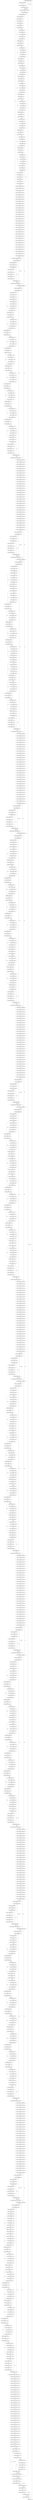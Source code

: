 digraph {
Node0x28d5af0[label="LEGUP_F_main_BB_lrph128i_1"];
Node0x28d6860[label="LEGUP_0"];
Node0x28d6860 -> Node0x28d5af0[label="start"];
Node0x28d6860 -> Node0x28d6860[label="~start"];
Node0x290e830[label="LEGUP_F_main_BB_lrph128i_2"];
Node0x28d5af0 -> Node0x290e830;
Node0x290e970[label="LEGUP_F_main_BB_lrph128i_3"];
Node0x290e830 -> Node0x290e970;
Node0x290eab0[label="LEGUP_F_main_BB_lrph128i_4"];
Node0x290e970 -> Node0x290eab0;
Node0x28d5c40[label="LEGUP_F_main_BB_lrph27ipreheader_5"];
Node0x290eab0 -> Node0x28d5c40[label="%exitcond238"];
Node0x290eab0 -> Node0x28d5af0[label="~%exitcond238"];
Node0x28d61e0[label="LEGUP_F_main_BB_lrph27i_9"];
Node0x28d5c40 -> Node0x28d61e0;
Node0x28d5ee0[label="LEGUP_F_main_BB_loopexit12i_7"];
Node0x28d5d90[label="LEGUP_F_main_BB_loopexit12iloopexit_6"];
Node0x28d5d90 -> Node0x28d5ee0;
Node0x28d6060[label="LEGUP_F_main_BB_sortexitpreheader_8"];
Node0x28d5ee0 -> Node0x28d6060[label="%exitcond147"];
Node0x28d5ee0 -> Node0x28d61e0[label="~%exitcond147"];
Node0x290e1b0[label="LEGUP_F_main_BB_sortexit_1115"];
Node0x28d6060 -> Node0x290e1b0;
Node0x2913730[label="LEGUP_F_main_BB_lrph27i_10"];
Node0x28d61e0 -> Node0x2913730;
Node0x2913800[label="LEGUP_F_main_BB_lrph27i_11"];
Node0x2913730 -> Node0x2913800;
Node0x28d6360[label="LEGUP_F_main_BB__31_12"];
Node0x2913800 -> Node0x28d6360;
Node0x29145c0[label="LEGUP_F_main_BB__31_13"];
Node0x28d6360 -> Node0x29145c0;
Node0x2914690[label="LEGUP_F_main_BB__31_14"];
Node0x29145c0 -> Node0x2914690;
Node0x2914760[label="LEGUP_F_main_BB__31_15"];
Node0x2914690 -> Node0x2914760;
Node0x2914830[label="LEGUP_F_main_BB__31_16"];
Node0x2914760 -> Node0x2914830;
Node0x28d64e0[label="LEGUP_F_main_BB__46_17"];
Node0x2914830 -> Node0x28d64e0[label="%45"];
Node0x28d6660[label="LEGUP_F_main_BB__48_22"];
Node0x2914830 -> Node0x28d6660[label="~%45"];
Node0x2914e20[label="LEGUP_F_main_BB__46_18"];
Node0x28d64e0 -> Node0x2914e20;
Node0x2914ef0[label="LEGUP_F_main_BB__46_19"];
Node0x2914e20 -> Node0x2914ef0;
Node0x2914fc0[label="LEGUP_F_main_BB__46_20"];
Node0x2914ef0 -> Node0x2914fc0;
Node0x2915090[label="LEGUP_F_main_BB__46_21"];
Node0x2914fc0 -> Node0x2915090;
Node0x2915090 -> Node0x28d6660;
Node0x2915210[label="LEGUP_F_main_BB__48_23"];
Node0x28d6660 -> Node0x2915210;
Node0x29152e0[label="LEGUP_F_main_BB__48_24"];
Node0x2915210 -> Node0x29152e0;
Node0x2a5a760[label="LEGUP_F_main_BB__52_25"];
Node0x29152e0 -> Node0x2a5a760[label="%51"];
Node0x2a5a8e0[label="LEGUP_F_main_BB__54_30"];
Node0x29152e0 -> Node0x2a5a8e0[label="~%51"];
Node0x2915580[label="LEGUP_F_main_BB__52_26"];
Node0x2a5a760 -> Node0x2915580;
Node0x2915650[label="LEGUP_F_main_BB__52_27"];
Node0x2915580 -> Node0x2915650;
Node0x2915720[label="LEGUP_F_main_BB__52_28"];
Node0x2915650 -> Node0x2915720;
Node0x29157f0[label="LEGUP_F_main_BB__52_29"];
Node0x2915720 -> Node0x29157f0;
Node0x29157f0 -> Node0x2a5a8e0;
Node0x2915970[label="LEGUP_F_main_BB__54_31"];
Node0x2a5a8e0 -> Node0x2915970;
Node0x2915a40[label="LEGUP_F_main_BB__54_32"];
Node0x2915970 -> Node0x2915a40;
Node0x2a5aa60[label="LEGUP_F_main_BB__58_33"];
Node0x2915a40 -> Node0x2a5aa60[label="%57"];
Node0x2a5abe0[label="LEGUP_F_main_BB__60_38"];
Node0x2915a40 -> Node0x2a5abe0[label="~%57"];
Node0x2916c90[label="LEGUP_F_main_BB__58_34"];
Node0x2a5aa60 -> Node0x2916c90;
Node0x2916d60[label="LEGUP_F_main_BB__58_35"];
Node0x2916c90 -> Node0x2916d60;
Node0x2916e30[label="LEGUP_F_main_BB__58_36"];
Node0x2916d60 -> Node0x2916e30;
Node0x2916f00[label="LEGUP_F_main_BB__58_37"];
Node0x2916e30 -> Node0x2916f00;
Node0x2916f00 -> Node0x2a5abe0;
Node0x29170e0[label="LEGUP_F_main_BB__60_39"];
Node0x2a5abe0 -> Node0x29170e0;
Node0x29171b0[label="LEGUP_F_main_BB__60_40"];
Node0x29170e0 -> Node0x29171b0;
Node0x2a5ad60[label="LEGUP_F_main_BB__64_41"];
Node0x29171b0 -> Node0x2a5ad60[label="%63"];
Node0x2a5aee0[label="LEGUP_F_main_BB__66_46"];
Node0x29171b0 -> Node0x2a5aee0[label="~%63"];
Node0x2917450[label="LEGUP_F_main_BB__64_42"];
Node0x2a5ad60 -> Node0x2917450;
Node0x2917520[label="LEGUP_F_main_BB__64_43"];
Node0x2917450 -> Node0x2917520;
Node0x29175f0[label="LEGUP_F_main_BB__64_44"];
Node0x2917520 -> Node0x29175f0;
Node0x29176c0[label="LEGUP_F_main_BB__64_45"];
Node0x29175f0 -> Node0x29176c0;
Node0x29176c0 -> Node0x2a5aee0;
Node0x2917840[label="LEGUP_F_main_BB__66_47"];
Node0x2a5aee0 -> Node0x2917840;
Node0x2917910[label="LEGUP_F_main_BB__66_48"];
Node0x2917840 -> Node0x2917910;
Node0x2a5b060[label="LEGUP_F_main_BB__70_49"];
Node0x2917910 -> Node0x2a5b060[label="%69"];
Node0x2a5b1e0[label="LEGUP_F_main_BB__72_54"];
Node0x2917910 -> Node0x2a5b1e0[label="~%69"];
Node0x2917bb0[label="LEGUP_F_main_BB__70_50"];
Node0x2a5b060 -> Node0x2917bb0;
Node0x2917c80[label="LEGUP_F_main_BB__70_51"];
Node0x2917bb0 -> Node0x2917c80;
Node0x2917d50[label="LEGUP_F_main_BB__70_52"];
Node0x2917c80 -> Node0x2917d50;
Node0x2917e20[label="LEGUP_F_main_BB__70_53"];
Node0x2917d50 -> Node0x2917e20;
Node0x2917e20 -> Node0x2a5b1e0;
Node0x2917fa0[label="LEGUP_F_main_BB__72_55"];
Node0x2a5b1e0 -> Node0x2917fa0;
Node0x2918070[label="LEGUP_F_main_BB__72_56"];
Node0x2917fa0 -> Node0x2918070;
Node0x2a5b360[label="LEGUP_F_main_BB__76_57"];
Node0x2918070 -> Node0x2a5b360[label="%75"];
Node0x2a5b4e0[label="LEGUP_F_main_BB__78_62"];
Node0x2918070 -> Node0x2a5b4e0[label="~%75"];
Node0x2918310[label="LEGUP_F_main_BB__76_58"];
Node0x2a5b360 -> Node0x2918310;
Node0x29183e0[label="LEGUP_F_main_BB__76_59"];
Node0x2918310 -> Node0x29183e0;
Node0x29184b0[label="LEGUP_F_main_BB__76_60"];
Node0x29183e0 -> Node0x29184b0;
Node0x2918580[label="LEGUP_F_main_BB__76_61"];
Node0x29184b0 -> Node0x2918580;
Node0x2918580 -> Node0x2a5b4e0;
Node0x2918700[label="LEGUP_F_main_BB__78_63"];
Node0x2a5b4e0 -> Node0x2918700;
Node0x29187d0[label="LEGUP_F_main_BB__78_64"];
Node0x2918700 -> Node0x29187d0;
Node0x2a5b660[label="LEGUP_F_main_BB__82_65"];
Node0x29187d0 -> Node0x2a5b660[label="%81"];
Node0x2a5b7e0[label="LEGUP_F_main_BB__84_70"];
Node0x29187d0 -> Node0x2a5b7e0[label="~%81"];
Node0x2918a70[label="LEGUP_F_main_BB__82_66"];
Node0x2a5b660 -> Node0x2918a70;
Node0x2918b40[label="LEGUP_F_main_BB__82_67"];
Node0x2918a70 -> Node0x2918b40;
Node0x2918c10[label="LEGUP_F_main_BB__82_68"];
Node0x2918b40 -> Node0x2918c10;
Node0x2918ce0[label="LEGUP_F_main_BB__82_69"];
Node0x2918c10 -> Node0x2918ce0;
Node0x2918ce0 -> Node0x2a5b7e0;
Node0x2918e60[label="LEGUP_F_main_BB__84_71"];
Node0x2a5b7e0 -> Node0x2918e60;
Node0x2918f30[label="LEGUP_F_main_BB__84_72"];
Node0x2918e60 -> Node0x2918f30;
Node0x2a5b960[label="LEGUP_F_main_BB__88_73"];
Node0x2918f30 -> Node0x2a5b960[label="%87"];
Node0x2a5bae0[label="LEGUP_F_main_BB__90_78"];
Node0x2918f30 -> Node0x2a5bae0[label="~%87"];
Node0x29191d0[label="LEGUP_F_main_BB__88_74"];
Node0x2a5b960 -> Node0x29191d0;
Node0x29192a0[label="LEGUP_F_main_BB__88_75"];
Node0x29191d0 -> Node0x29192a0;
Node0x2919370[label="LEGUP_F_main_BB__88_76"];
Node0x29192a0 -> Node0x2919370;
Node0x2919440[label="LEGUP_F_main_BB__88_77"];
Node0x2919370 -> Node0x2919440;
Node0x2919440 -> Node0x2a5bae0;
Node0x29195c0[label="LEGUP_F_main_BB__90_79"];
Node0x2a5bae0 -> Node0x29195c0;
Node0x2919690[label="LEGUP_F_main_BB__90_80"];
Node0x29195c0 -> Node0x2919690;
Node0x2a5bc60[label="LEGUP_F_main_BB__94_81"];
Node0x2919690 -> Node0x2a5bc60[label="%93"];
Node0x2a5bde0[label="LEGUP_F_main_BB__96_86"];
Node0x2919690 -> Node0x2a5bde0[label="~%93"];
Node0x2919930[label="LEGUP_F_main_BB__94_82"];
Node0x2a5bc60 -> Node0x2919930;
Node0x2919a00[label="LEGUP_F_main_BB__94_83"];
Node0x2919930 -> Node0x2919a00;
Node0x2919ad0[label="LEGUP_F_main_BB__94_84"];
Node0x2919a00 -> Node0x2919ad0;
Node0x2919ba0[label="LEGUP_F_main_BB__94_85"];
Node0x2919ad0 -> Node0x2919ba0;
Node0x2919ba0 -> Node0x2a5bde0;
Node0x2a5bf60[label="LEGUP_F_main_BB__crit_edge28i_87"];
Node0x2a5bde0 -> Node0x2a5bf60[label="%97"];
Node0x2a5bde0 -> Node0x28d6360[label="~%97"];
Node0x2919e70[label="LEGUP_F_main_BB__crit_edge28i_88"];
Node0x2a5bf60 -> Node0x2919e70;
Node0x2919f40[label="LEGUP_F_main_BB__crit_edge28i_89"];
Node0x2919e70 -> Node0x2919f40;
Node0x291a010[label="LEGUP_F_main_BB__crit_edge28i_90"];
Node0x2919f40 -> Node0x291a010;
Node0x291a0e0[label="LEGUP_F_main_BB__crit_edge28i_91"];
Node0x291a010 -> Node0x291a0e0;
Node0x291a1b0[label="LEGUP_F_main_BB__crit_edge28i_92"];
Node0x291a0e0 -> Node0x291a1b0;
Node0x291a280[label="LEGUP_F_main_BB__crit_edge28i_93"];
Node0x291a1b0 -> Node0x291a280;
Node0x291a380[label="LEGUP_F_main_BB__crit_edge28i_94"];
Node0x291a280 -> Node0x291a380;
Node0x291a480[label="LEGUP_F_main_BB__crit_edge28i_95"];
Node0x291a380 -> Node0x291a480;
Node0x291a580[label="LEGUP_F_main_BB__crit_edge28i_96"];
Node0x291a480 -> Node0x291a580;
Node0x291a680[label="LEGUP_F_main_BB__crit_edge28i_97"];
Node0x291a580 -> Node0x291a680;
Node0x291a780[label="LEGUP_F_main_BB__crit_edge28i_98"];
Node0x291a680 -> Node0x291a780;
Node0x291a880[label="LEGUP_F_main_BB__crit_edge28i_99"];
Node0x291a780 -> Node0x291a880;
Node0x291a980[label="LEGUP_F_main_BB__crit_edge28i_100"];
Node0x291a880 -> Node0x291a980;
Node0x291aa80[label="LEGUP_F_main_BB__crit_edge28i_101"];
Node0x291a980 -> Node0x291aa80;
Node0x291ab80[label="LEGUP_F_main_BB__crit_edge28i_102"];
Node0x291aa80 -> Node0x291ab80;
Node0x291ac80[label="LEGUP_F_main_BB__crit_edge28i_103"];
Node0x291ab80 -> Node0x291ac80;
Node0x291ad80[label="LEGUP_F_main_BB__crit_edge28i_104"];
Node0x291ac80 -> Node0x291ad80;
Node0x291ae80[label="LEGUP_F_main_BB__crit_edge28i_105"];
Node0x291ad80 -> Node0x291ae80;
Node0x291af80[label="LEGUP_F_main_BB__crit_edge28i_106"];
Node0x291ae80 -> Node0x291af80;
Node0x291b080[label="LEGUP_F_main_BB__crit_edge28i_107"];
Node0x291af80 -> Node0x291b080;
Node0x291b180[label="LEGUP_F_main_BB__crit_edge28i_108"];
Node0x291b080 -> Node0x291b180;
Node0x291b280[label="LEGUP_F_main_BB__crit_edge28i_109"];
Node0x291b180 -> Node0x291b280;
Node0x291b380[label="LEGUP_F_main_BB__crit_edge28i_110"];
Node0x291b280 -> Node0x291b380;
Node0x291b480[label="LEGUP_F_main_BB__crit_edge28i_111"];
Node0x291b380 -> Node0x291b480;
Node0x291b580[label="LEGUP_F_main_BB__crit_edge28i_112"];
Node0x291b480 -> Node0x291b580;
Node0x291b680[label="LEGUP_F_main_BB__crit_edge28i_113"];
Node0x291b580 -> Node0x291b680;
Node0x291b780[label="LEGUP_F_main_BB__crit_edge28i_114"];
Node0x291b680 -> Node0x291b780;
Node0x291b880[label="LEGUP_F_main_BB__crit_edge28i_115"];
Node0x291b780 -> Node0x291b880;
Node0x291b980[label="LEGUP_F_main_BB__crit_edge28i_116"];
Node0x291b880 -> Node0x291b980;
Node0x291ba80[label="LEGUP_F_main_BB__crit_edge28i_117"];
Node0x291b980 -> Node0x291ba80;
Node0x291bb80[label="LEGUP_F_main_BB__crit_edge28i_118"];
Node0x291ba80 -> Node0x291bb80;
Node0x291bc80[label="LEGUP_F_main_BB__crit_edge28i_119"];
Node0x291bb80 -> Node0x291bc80;
Node0x2a5c860[label="LEGUP_F_main_BB__crit_edge35i_132"];
Node0x291bc80 -> Node0x2a5c860[label="%100"];
Node0x2a5c0e0[label="LEGUP_F_main_BB_lrph34ipreheader_120"];
Node0x291bc80 -> Node0x2a5c0e0[label="~%100"];
Node0x2a5c260[label="LEGUP_F_main_BB_lrph34i_121"];
Node0x2a5c0e0 -> Node0x2a5c260;
Node0x291c720[label="LEGUP_F_main_BB_lrph34i_122"];
Node0x2a5c260 -> Node0x291c720;
Node0x291c7f0[label="LEGUP_F_main_BB_lrph34i_123"];
Node0x291c720 -> Node0x291c7f0;
Node0x291c8c0[label="LEGUP_F_main_BB_lrph34i_124"];
Node0x291c7f0 -> Node0x291c8c0;
Node0x2a5c3e0[label="LEGUP_F_main_BB__110_125"];
Node0x291c8c0 -> Node0x2a5c3e0[label="%109"];
Node0x2a5c560[label="LEGUP_F_main_BB__112_130"];
Node0x291c8c0 -> Node0x2a5c560[label="~%109"];
Node0x291cb50[label="LEGUP_F_main_BB__110_126"];
Node0x2a5c3e0 -> Node0x291cb50;
Node0x291cc20[label="LEGUP_F_main_BB__110_127"];
Node0x291cb50 -> Node0x291cc20;
Node0x291ccf0[label="LEGUP_F_main_BB__110_128"];
Node0x291cc20 -> Node0x291ccf0;
Node0x291cdc0[label="LEGUP_F_main_BB__110_129"];
Node0x291ccf0 -> Node0x291cdc0;
Node0x291cdc0 -> Node0x2a5c560;
Node0x2a5c6e0[label="LEGUP_F_main_BB__crit_edge35iloopexit_13..."];
Node0x2a5c560 -> Node0x2a5c6e0[label="%exitcond17"];
Node0x2a5c560 -> Node0x2a5c260[label="~%exitcond17"];
Node0x2a5c6e0 -> Node0x2a5c860;
Node0x2a5e960[label="LEGUP_F_main_BB__crit_edge40i_210"];
Node0x2a5c860 -> Node0x2a5e960[label="%113"];
Node0x2a5c9e0[label="LEGUP_F_main_BB_lrph39i_133"];
Node0x2a5c860 -> Node0x2a5c9e0[label="~%113"];
Node0x2a5cb60[label="LEGUP_F_main_BB__114_134"];
Node0x2a5c9e0 -> Node0x2a5cb60;
Node0x2910610[label="LEGUP_F_main_BB__114_135"];
Node0x2a5cb60 -> Node0x2910610;
Node0x2910710[label="LEGUP_F_main_BB__114_136"];
Node0x2910610 -> Node0x2910710;
Node0x2910810[label="LEGUP_F_main_BB__114_137"];
Node0x2910710 -> Node0x2910810;
Node0x2910910[label="LEGUP_F_main_BB__114_138"];
Node0x2910810 -> Node0x2910910;
Node0x2a5cce0[label="LEGUP_F_main_BB__129_139"];
Node0x2910910 -> Node0x2a5cce0[label="%128"];
Node0x2a5ce60[label="LEGUP_F_main_BB__131_144"];
Node0x2910910 -> Node0x2a5ce60[label="~%128"];
Node0x2910fa0[label="LEGUP_F_main_BB__129_140"];
Node0x2a5cce0 -> Node0x2910fa0;
Node0x2911070[label="LEGUP_F_main_BB__129_141"];
Node0x2910fa0 -> Node0x2911070;
Node0x2911140[label="LEGUP_F_main_BB__129_142"];
Node0x2911070 -> Node0x2911140;
Node0x2911210[label="LEGUP_F_main_BB__129_143"];
Node0x2911140 -> Node0x2911210;
Node0x2911210 -> Node0x2a5ce60;
Node0x2911390[label="LEGUP_F_main_BB__131_145"];
Node0x2a5ce60 -> Node0x2911390;
Node0x2911460[label="LEGUP_F_main_BB__131_146"];
Node0x2911390 -> Node0x2911460;
Node0x2a5cfe0[label="LEGUP_F_main_BB__135_147"];
Node0x2911460 -> Node0x2a5cfe0[label="%134"];
Node0x2a5d160[label="LEGUP_F_main_BB__137_152"];
Node0x2911460 -> Node0x2a5d160[label="~%134"];
Node0x2911700[label="LEGUP_F_main_BB__135_148"];
Node0x2a5cfe0 -> Node0x2911700;
Node0x29117d0[label="LEGUP_F_main_BB__135_149"];
Node0x2911700 -> Node0x29117d0;
Node0x29118a0[label="LEGUP_F_main_BB__135_150"];
Node0x29117d0 -> Node0x29118a0;
Node0x2911970[label="LEGUP_F_main_BB__135_151"];
Node0x29118a0 -> Node0x2911970;
Node0x2911970 -> Node0x2a5d160;
Node0x2911af0[label="LEGUP_F_main_BB__137_153"];
Node0x2a5d160 -> Node0x2911af0;
Node0x2911bc0[label="LEGUP_F_main_BB__137_154"];
Node0x2911af0 -> Node0x2911bc0;
Node0x2a5d2e0[label="LEGUP_F_main_BB__141_155"];
Node0x2911bc0 -> Node0x2a5d2e0[label="%140"];
Node0x2a5d460[label="LEGUP_F_main_BB__143_160"];
Node0x2911bc0 -> Node0x2a5d460[label="~%140"];
Node0x2911e60[label="LEGUP_F_main_BB__141_156"];
Node0x2a5d2e0 -> Node0x2911e60;
Node0x2911f30[label="LEGUP_F_main_BB__141_157"];
Node0x2911e60 -> Node0x2911f30;
Node0x2912000[label="LEGUP_F_main_BB__141_158"];
Node0x2911f30 -> Node0x2912000;
Node0x29120d0[label="LEGUP_F_main_BB__141_159"];
Node0x2912000 -> Node0x29120d0;
Node0x29120d0 -> Node0x2a5d460;
Node0x2912250[label="LEGUP_F_main_BB__143_161"];
Node0x2a5d460 -> Node0x2912250;
Node0x2912320[label="LEGUP_F_main_BB__143_162"];
Node0x2912250 -> Node0x2912320;
Node0x2a5d5e0[label="LEGUP_F_main_BB__147_163"];
Node0x2912320 -> Node0x2a5d5e0[label="%146"];
Node0x2a5d760[label="LEGUP_F_main_BB__149_168"];
Node0x2912320 -> Node0x2a5d760[label="~%146"];
Node0x29125c0[label="LEGUP_F_main_BB__147_164"];
Node0x2a5d5e0 -> Node0x29125c0;
Node0x2912690[label="LEGUP_F_main_BB__147_165"];
Node0x29125c0 -> Node0x2912690;
Node0x2912760[label="LEGUP_F_main_BB__147_166"];
Node0x2912690 -> Node0x2912760;
Node0x2912830[label="LEGUP_F_main_BB__147_167"];
Node0x2912760 -> Node0x2912830;
Node0x2912830 -> Node0x2a5d760;
Node0x29129b0[label="LEGUP_F_main_BB__149_169"];
Node0x2a5d760 -> Node0x29129b0;
Node0x2912a80[label="LEGUP_F_main_BB__149_170"];
Node0x29129b0 -> Node0x2912a80;
Node0x2a5d8e0[label="LEGUP_F_main_BB__153_171"];
Node0x2912a80 -> Node0x2a5d8e0[label="%152"];
Node0x2a5da60[label="LEGUP_F_main_BB__155_176"];
Node0x2912a80 -> Node0x2a5da60[label="~%152"];
Node0x2921130[label="LEGUP_F_main_BB__153_172"];
Node0x2a5d8e0 -> Node0x2921130;
Node0x2921200[label="LEGUP_F_main_BB__153_173"];
Node0x2921130 -> Node0x2921200;
Node0x29212d0[label="LEGUP_F_main_BB__153_174"];
Node0x2921200 -> Node0x29212d0;
Node0x29213a0[label="LEGUP_F_main_BB__153_175"];
Node0x29212d0 -> Node0x29213a0;
Node0x29213a0 -> Node0x2a5da60;
Node0x2921520[label="LEGUP_F_main_BB__155_177"];
Node0x2a5da60 -> Node0x2921520;
Node0x29215f0[label="LEGUP_F_main_BB__155_178"];
Node0x2921520 -> Node0x29215f0;
Node0x2a5dbe0[label="LEGUP_F_main_BB__159_179"];
Node0x29215f0 -> Node0x2a5dbe0[label="%158"];
Node0x2a5dd60[label="LEGUP_F_main_BB__161_184"];
Node0x29215f0 -> Node0x2a5dd60[label="~%158"];
Node0x2921890[label="LEGUP_F_main_BB__159_180"];
Node0x2a5dbe0 -> Node0x2921890;
Node0x2921960[label="LEGUP_F_main_BB__159_181"];
Node0x2921890 -> Node0x2921960;
Node0x2921a30[label="LEGUP_F_main_BB__159_182"];
Node0x2921960 -> Node0x2921a30;
Node0x2921b00[label="LEGUP_F_main_BB__159_183"];
Node0x2921a30 -> Node0x2921b00;
Node0x2921b00 -> Node0x2a5dd60;
Node0x2921c80[label="LEGUP_F_main_BB__161_185"];
Node0x2a5dd60 -> Node0x2921c80;
Node0x2921d50[label="LEGUP_F_main_BB__161_186"];
Node0x2921c80 -> Node0x2921d50;
Node0x2a5dee0[label="LEGUP_F_main_BB__165_187"];
Node0x2921d50 -> Node0x2a5dee0[label="%164"];
Node0x2a5e060[label="LEGUP_F_main_BB__167_192"];
Node0x2921d50 -> Node0x2a5e060[label="~%164"];
Node0x2921ff0[label="LEGUP_F_main_BB__165_188"];
Node0x2a5dee0 -> Node0x2921ff0;
Node0x29220c0[label="LEGUP_F_main_BB__165_189"];
Node0x2921ff0 -> Node0x29220c0;
Node0x2922190[label="LEGUP_F_main_BB__165_190"];
Node0x29220c0 -> Node0x2922190;
Node0x2922260[label="LEGUP_F_main_BB__165_191"];
Node0x2922190 -> Node0x2922260;
Node0x2922260 -> Node0x2a5e060;
Node0x29223e0[label="LEGUP_F_main_BB__167_193"];
Node0x2a5e060 -> Node0x29223e0;
Node0x29224b0[label="LEGUP_F_main_BB__167_194"];
Node0x29223e0 -> Node0x29224b0;
Node0x2a5e1e0[label="LEGUP_F_main_BB__171_195"];
Node0x29224b0 -> Node0x2a5e1e0[label="%170"];
Node0x2a5e360[label="LEGUP_F_main_BB__173_200"];
Node0x29224b0 -> Node0x2a5e360[label="~%170"];
Node0x2922750[label="LEGUP_F_main_BB__171_196"];
Node0x2a5e1e0 -> Node0x2922750;
Node0x2922820[label="LEGUP_F_main_BB__171_197"];
Node0x2922750 -> Node0x2922820;
Node0x29228f0[label="LEGUP_F_main_BB__171_198"];
Node0x2922820 -> Node0x29228f0;
Node0x29229c0[label="LEGUP_F_main_BB__171_199"];
Node0x29228f0 -> Node0x29229c0;
Node0x29229c0 -> Node0x2a5e360;
Node0x2922b40[label="LEGUP_F_main_BB__173_201"];
Node0x2a5e360 -> Node0x2922b40;
Node0x2922c10[label="LEGUP_F_main_BB__173_202"];
Node0x2922b40 -> Node0x2922c10;
Node0x2a5e4e0[label="LEGUP_F_main_BB__177_203"];
Node0x2922c10 -> Node0x2a5e4e0[label="%176"];
Node0x2a5e660[label="LEGUP_F_main_BB__179_208"];
Node0x2922c10 -> Node0x2a5e660[label="~%176"];
Node0x2922eb0[label="LEGUP_F_main_BB__177_204"];
Node0x2a5e4e0 -> Node0x2922eb0;
Node0x2922f80[label="LEGUP_F_main_BB__177_205"];
Node0x2922eb0 -> Node0x2922f80;
Node0x2923050[label="LEGUP_F_main_BB__177_206"];
Node0x2922f80 -> Node0x2923050;
Node0x2923120[label="LEGUP_F_main_BB__177_207"];
Node0x2923050 -> Node0x2923120;
Node0x2923120 -> Node0x2a5e660;
Node0x2a5e7e0[label="LEGUP_F_main_BB__crit_edge40iloopexit_20..."];
Node0x2a5e660 -> Node0x2a5e7e0[label="%180"];
Node0x2a5e660 -> Node0x2a5cb60[label="~%180"];
Node0x2a5e7e0 -> Node0x2a5e960;
Node0x2923410[label="LEGUP_F_main_BB__crit_edge40i_211"];
Node0x2a5e960 -> Node0x2923410;
Node0x29234e0[label="LEGUP_F_main_BB__crit_edge40i_212"];
Node0x2923410 -> Node0x29234e0;
Node0x29235b0[label="LEGUP_F_main_BB__crit_edge40i_213"];
Node0x29234e0 -> Node0x29235b0;
Node0x2923680[label="LEGUP_F_main_BB__crit_edge40i_214"];
Node0x29235b0 -> Node0x2923680;
Node0x2923750[label="LEGUP_F_main_BB__crit_edge40i_215"];
Node0x2923680 -> Node0x2923750;
Node0x2923820[label="LEGUP_F_main_BB__crit_edge40i_216"];
Node0x2923750 -> Node0x2923820;
Node0x2923920[label="LEGUP_F_main_BB__crit_edge40i_217"];
Node0x2923820 -> Node0x2923920;
Node0x2923a20[label="LEGUP_F_main_BB__crit_edge40i_218"];
Node0x2923920 -> Node0x2923a20;
Node0x2923b20[label="LEGUP_F_main_BB__crit_edge40i_219"];
Node0x2923a20 -> Node0x2923b20;
Node0x2923c20[label="LEGUP_F_main_BB__crit_edge40i_220"];
Node0x2923b20 -> Node0x2923c20;
Node0x2923d20[label="LEGUP_F_main_BB__crit_edge40i_221"];
Node0x2923c20 -> Node0x2923d20;
Node0x2923e20[label="LEGUP_F_main_BB__crit_edge40i_222"];
Node0x2923d20 -> Node0x2923e20;
Node0x2923f20[label="LEGUP_F_main_BB__crit_edge40i_223"];
Node0x2923e20 -> Node0x2923f20;
Node0x2924020[label="LEGUP_F_main_BB__crit_edge40i_224"];
Node0x2923f20 -> Node0x2924020;
Node0x2924120[label="LEGUP_F_main_BB__crit_edge40i_225"];
Node0x2924020 -> Node0x2924120;
Node0x2924220[label="LEGUP_F_main_BB__crit_edge40i_226"];
Node0x2924120 -> Node0x2924220;
Node0x2924320[label="LEGUP_F_main_BB__crit_edge40i_227"];
Node0x2924220 -> Node0x2924320;
Node0x2924420[label="LEGUP_F_main_BB__crit_edge40i_228"];
Node0x2924320 -> Node0x2924420;
Node0x2924520[label="LEGUP_F_main_BB__crit_edge40i_229"];
Node0x2924420 -> Node0x2924520;
Node0x2924620[label="LEGUP_F_main_BB__crit_edge40i_230"];
Node0x2924520 -> Node0x2924620;
Node0x2924720[label="LEGUP_F_main_BB__crit_edge40i_231"];
Node0x2924620 -> Node0x2924720;
Node0x2924820[label="LEGUP_F_main_BB__crit_edge40i_232"];
Node0x2924720 -> Node0x2924820;
Node0x2924920[label="LEGUP_F_main_BB__crit_edge40i_233"];
Node0x2924820 -> Node0x2924920;
Node0x2924a20[label="LEGUP_F_main_BB__crit_edge40i_234"];
Node0x2924920 -> Node0x2924a20;
Node0x2924b20[label="LEGUP_F_main_BB__crit_edge40i_235"];
Node0x2924a20 -> Node0x2924b20;
Node0x2924c20[label="LEGUP_F_main_BB__crit_edge40i_236"];
Node0x2924b20 -> Node0x2924c20;
Node0x2924d20[label="LEGUP_F_main_BB__crit_edge40i_237"];
Node0x2924c20 -> Node0x2924d20;
Node0x2924e20[label="LEGUP_F_main_BB__crit_edge40i_238"];
Node0x2924d20 -> Node0x2924e20;
Node0x2924f20[label="LEGUP_F_main_BB__crit_edge40i_239"];
Node0x2924e20 -> Node0x2924f20;
Node0x2925020[label="LEGUP_F_main_BB__crit_edge40i_240"];
Node0x2924f20 -> Node0x2925020;
Node0x2925120[label="LEGUP_F_main_BB__crit_edge40i_241"];
Node0x2925020 -> Node0x2925120;
Node0x2925220[label="LEGUP_F_main_BB__crit_edge40i_242"];
Node0x2925120 -> Node0x2925220;
Node0x2a5f260[label="LEGUP_F_main_BB__crit_edge46i_255"];
Node0x2925220 -> Node0x2a5f260[label="%183"];
Node0x2a5eae0[label="LEGUP_F_main_BB_lrph45i_243"];
Node0x2925220 -> Node0x2a5eae0[label="~%183"];
Node0x2a5ec60[label="LEGUP_F_main_BB__188_244"];
Node0x2a5eae0 -> Node0x2a5ec60;
Node0x2925ce0[label="LEGUP_F_main_BB__188_245"];
Node0x2a5ec60 -> Node0x2925ce0;
Node0x2925db0[label="LEGUP_F_main_BB__188_246"];
Node0x2925ce0 -> Node0x2925db0;
Node0x2925e80[label="LEGUP_F_main_BB__188_247"];
Node0x2925db0 -> Node0x2925e80;
Node0x2a5ede0[label="LEGUP_F_main_BB__194_248"];
Node0x2925e80 -> Node0x2a5ede0[label="%193"];
Node0x2a5ef60[label="LEGUP_F_main_BB__196_253"];
Node0x2925e80 -> Node0x2a5ef60[label="~%193"];
Node0x2926110[label="LEGUP_F_main_BB__194_249"];
Node0x2a5ede0 -> Node0x2926110;
Node0x29261e0[label="LEGUP_F_main_BB__194_250"];
Node0x2926110 -> Node0x29261e0;
Node0x29262b0[label="LEGUP_F_main_BB__194_251"];
Node0x29261e0 -> Node0x29262b0;
Node0x2926380[label="LEGUP_F_main_BB__194_252"];
Node0x29262b0 -> Node0x2926380;
Node0x2926380 -> Node0x2a5ef60;
Node0x2a5f0e0[label="LEGUP_F_main_BB__crit_edge46iloopexit_25..."];
Node0x2a5ef60 -> Node0x2a5f0e0[label="%exitcond33"];
Node0x2a5ef60 -> Node0x2a5ec60[label="~%exitcond33"];
Node0x2a5f0e0 -> Node0x2a5f260;
Node0x2a61360[label="LEGUP_F_main_BB__crit_edge51i_333"];
Node0x2a5f260 -> Node0x2a61360[label="%197"];
Node0x2a5f3e0[label="LEGUP_F_main_BB_lrph50i_256"];
Node0x2a5f260 -> Node0x2a5f3e0[label="~%197"];
Node0x2a5f560[label="LEGUP_F_main_BB__198_257"];
Node0x2a5f3e0 -> Node0x2a5f560;
Node0x2926730[label="LEGUP_F_main_BB__198_258"];
Node0x2a5f560 -> Node0x2926730;
Node0x2926800[label="LEGUP_F_main_BB__198_259"];
Node0x2926730 -> Node0x2926800;
Node0x29268d0[label="LEGUP_F_main_BB__198_260"];
Node0x2926800 -> Node0x29268d0;
Node0x29269a0[label="LEGUP_F_main_BB__198_261"];
Node0x29268d0 -> Node0x29269a0;
Node0x2a5f6e0[label="LEGUP_F_main_BB__213_262"];
Node0x29269a0 -> Node0x2a5f6e0[label="%212"];
Node0x2a5f860[label="LEGUP_F_main_BB__215_267"];
Node0x29269a0 -> Node0x2a5f860[label="~%212"];
Node0x2926ed0[label="LEGUP_F_main_BB__213_263"];
Node0x2a5f6e0 -> Node0x2926ed0;
Node0x2926fa0[label="LEGUP_F_main_BB__213_264"];
Node0x2926ed0 -> Node0x2926fa0;
Node0x2927070[label="LEGUP_F_main_BB__213_265"];
Node0x2926fa0 -> Node0x2927070;
Node0x2927140[label="LEGUP_F_main_BB__213_266"];
Node0x2927070 -> Node0x2927140;
Node0x2927140 -> Node0x2a5f860;
Node0x29272c0[label="LEGUP_F_main_BB__215_268"];
Node0x2a5f860 -> Node0x29272c0;
Node0x2927390[label="LEGUP_F_main_BB__215_269"];
Node0x29272c0 -> Node0x2927390;
Node0x2a5f9e0[label="LEGUP_F_main_BB__219_270"];
Node0x2927390 -> Node0x2a5f9e0[label="%218"];
Node0x2a5fb60[label="LEGUP_F_main_BB__221_275"];
Node0x2927390 -> Node0x2a5fb60[label="~%218"];
Node0x2927630[label="LEGUP_F_main_BB__219_271"];
Node0x2a5f9e0 -> Node0x2927630;
Node0x2927700[label="LEGUP_F_main_BB__219_272"];
Node0x2927630 -> Node0x2927700;
Node0x29277d0[label="LEGUP_F_main_BB__219_273"];
Node0x2927700 -> Node0x29277d0;
Node0x29278a0[label="LEGUP_F_main_BB__219_274"];
Node0x29277d0 -> Node0x29278a0;
Node0x29278a0 -> Node0x2a5fb60;
Node0x2927a20[label="LEGUP_F_main_BB__221_276"];
Node0x2a5fb60 -> Node0x2927a20;
Node0x2927af0[label="LEGUP_F_main_BB__221_277"];
Node0x2927a20 -> Node0x2927af0;
Node0x2a5fce0[label="LEGUP_F_main_BB__225_278"];
Node0x2927af0 -> Node0x2a5fce0[label="%224"];
Node0x2a5fe60[label="LEGUP_F_main_BB__227_283"];
Node0x2927af0 -> Node0x2a5fe60[label="~%224"];
Node0x2927d90[label="LEGUP_F_main_BB__225_279"];
Node0x2a5fce0 -> Node0x2927d90;
Node0x2927e60[label="LEGUP_F_main_BB__225_280"];
Node0x2927d90 -> Node0x2927e60;
Node0x2927f30[label="LEGUP_F_main_BB__225_281"];
Node0x2927e60 -> Node0x2927f30;
Node0x2928000[label="LEGUP_F_main_BB__225_282"];
Node0x2927f30 -> Node0x2928000;
Node0x2928000 -> Node0x2a5fe60;
Node0x2928180[label="LEGUP_F_main_BB__227_284"];
Node0x2a5fe60 -> Node0x2928180;
Node0x2928250[label="LEGUP_F_main_BB__227_285"];
Node0x2928180 -> Node0x2928250;
Node0x2a5ffe0[label="LEGUP_F_main_BB__231_286"];
Node0x2928250 -> Node0x2a5ffe0[label="%230"];
Node0x2a60160[label="LEGUP_F_main_BB__233_291"];
Node0x2928250 -> Node0x2a60160[label="~%230"];
Node0x2916510[label="LEGUP_F_main_BB__231_287"];
Node0x2a5ffe0 -> Node0x2916510;
Node0x29165e0[label="LEGUP_F_main_BB__231_288"];
Node0x2916510 -> Node0x29165e0;
Node0x29166b0[label="LEGUP_F_main_BB__231_289"];
Node0x29165e0 -> Node0x29166b0;
Node0x2916780[label="LEGUP_F_main_BB__231_290"];
Node0x29166b0 -> Node0x2916780;
Node0x2916780 -> Node0x2a60160;
Node0x29169e0[label="LEGUP_F_main_BB__233_292"];
Node0x2a60160 -> Node0x29169e0;
Node0x290f5f0[label="LEGUP_F_main_BB__233_293"];
Node0x29169e0 -> Node0x290f5f0;
Node0x2a602e0[label="LEGUP_F_main_BB__237_294"];
Node0x290f5f0 -> Node0x2a602e0[label="%236"];
Node0x2a60460[label="LEGUP_F_main_BB__239_299"];
Node0x290f5f0 -> Node0x2a60460[label="~%236"];
Node0x290f890[label="LEGUP_F_main_BB__237_295"];
Node0x2a602e0 -> Node0x290f890;
Node0x290f960[label="LEGUP_F_main_BB__237_296"];
Node0x290f890 -> Node0x290f960;
Node0x290fa30[label="LEGUP_F_main_BB__237_297"];
Node0x290f960 -> Node0x290fa30;
Node0x290fb00[label="LEGUP_F_main_BB__237_298"];
Node0x290fa30 -> Node0x290fb00;
Node0x290fb00 -> Node0x2a60460;
Node0x290fc80[label="LEGUP_F_main_BB__239_300"];
Node0x2a60460 -> Node0x290fc80;
Node0x290fd50[label="LEGUP_F_main_BB__239_301"];
Node0x290fc80 -> Node0x290fd50;
Node0x2a605e0[label="LEGUP_F_main_BB__243_302"];
Node0x290fd50 -> Node0x2a605e0[label="%242"];
Node0x2a60760[label="LEGUP_F_main_BB__245_307"];
Node0x290fd50 -> Node0x2a60760[label="~%242"];
Node0x290fff0[label="LEGUP_F_main_BB__243_303"];
Node0x2a605e0 -> Node0x290fff0;
Node0x29100c0[label="LEGUP_F_main_BB__243_304"];
Node0x290fff0 -> Node0x29100c0;
Node0x2910190[label="LEGUP_F_main_BB__243_305"];
Node0x29100c0 -> Node0x2910190;
Node0x2910260[label="LEGUP_F_main_BB__243_306"];
Node0x2910190 -> Node0x2910260;
Node0x2910260 -> Node0x2a60760;
Node0x29103e0[label="LEGUP_F_main_BB__245_308"];
Node0x2a60760 -> Node0x29103e0;
Node0x29104b0[label="LEGUP_F_main_BB__245_309"];
Node0x29103e0 -> Node0x29104b0;
Node0x2a608e0[label="LEGUP_F_main_BB__249_310"];
Node0x29104b0 -> Node0x2a608e0[label="%248"];
Node0x2a60a60[label="LEGUP_F_main_BB__251_315"];
Node0x29104b0 -> Node0x2a60a60[label="~%248"];
Node0x291d220[label="LEGUP_F_main_BB__249_311"];
Node0x2a608e0 -> Node0x291d220;
Node0x291d2f0[label="LEGUP_F_main_BB__249_312"];
Node0x291d220 -> Node0x291d2f0;
Node0x291d3c0[label="LEGUP_F_main_BB__249_313"];
Node0x291d2f0 -> Node0x291d3c0;
Node0x291d490[label="LEGUP_F_main_BB__249_314"];
Node0x291d3c0 -> Node0x291d490;
Node0x291d490 -> Node0x2a60a60;
Node0x291d610[label="LEGUP_F_main_BB__251_316"];
Node0x2a60a60 -> Node0x291d610;
Node0x291d6e0[label="LEGUP_F_main_BB__251_317"];
Node0x291d610 -> Node0x291d6e0;
Node0x2a60be0[label="LEGUP_F_main_BB__255_318"];
Node0x291d6e0 -> Node0x2a60be0[label="%254"];
Node0x2a60d60[label="LEGUP_F_main_BB__257_323"];
Node0x291d6e0 -> Node0x2a60d60[label="~%254"];
Node0x291d980[label="LEGUP_F_main_BB__255_319"];
Node0x2a60be0 -> Node0x291d980;
Node0x291da50[label="LEGUP_F_main_BB__255_320"];
Node0x291d980 -> Node0x291da50;
Node0x291db20[label="LEGUP_F_main_BB__255_321"];
Node0x291da50 -> Node0x291db20;
Node0x291dbf0[label="LEGUP_F_main_BB__255_322"];
Node0x291db20 -> Node0x291dbf0;
Node0x291dbf0 -> Node0x2a60d60;
Node0x291dd70[label="LEGUP_F_main_BB__257_324"];
Node0x2a60d60 -> Node0x291dd70;
Node0x291de40[label="LEGUP_F_main_BB__257_325"];
Node0x291dd70 -> Node0x291de40;
Node0x2a60ee0[label="LEGUP_F_main_BB__261_326"];
Node0x291de40 -> Node0x2a60ee0[label="%260"];
Node0x2a61060[label="LEGUP_F_main_BB__263_331"];
Node0x291de40 -> Node0x2a61060[label="~%260"];
Node0x291e0e0[label="LEGUP_F_main_BB__261_327"];
Node0x2a60ee0 -> Node0x291e0e0;
Node0x291e1b0[label="LEGUP_F_main_BB__261_328"];
Node0x291e0e0 -> Node0x291e1b0;
Node0x291e280[label="LEGUP_F_main_BB__261_329"];
Node0x291e1b0 -> Node0x291e280;
Node0x291e350[label="LEGUP_F_main_BB__261_330"];
Node0x291e280 -> Node0x291e350;
Node0x291e350 -> Node0x2a61060;
Node0x2a611e0[label="LEGUP_F_main_BB__crit_edge51iloopexit_33..."];
Node0x2a61060 -> Node0x2a611e0[label="%264"];
Node0x2a61060 -> Node0x2a5f560[label="~%264"];
Node0x2a611e0 -> Node0x2a61360;
Node0x291e640[label="LEGUP_F_main_BB__crit_edge51i_334"];
Node0x2a61360 -> Node0x291e640;
Node0x291e710[label="LEGUP_F_main_BB__crit_edge51i_335"];
Node0x291e640 -> Node0x291e710;
Node0x291e7e0[label="LEGUP_F_main_BB__crit_edge51i_336"];
Node0x291e710 -> Node0x291e7e0;
Node0x291e8b0[label="LEGUP_F_main_BB__crit_edge51i_337"];
Node0x291e7e0 -> Node0x291e8b0;
Node0x291e980[label="LEGUP_F_main_BB__crit_edge51i_338"];
Node0x291e8b0 -> Node0x291e980;
Node0x291ea50[label="LEGUP_F_main_BB__crit_edge51i_339"];
Node0x291e980 -> Node0x291ea50;
Node0x291eb50[label="LEGUP_F_main_BB__crit_edge51i_340"];
Node0x291ea50 -> Node0x291eb50;
Node0x291ec50[label="LEGUP_F_main_BB__crit_edge51i_341"];
Node0x291eb50 -> Node0x291ec50;
Node0x291ed50[label="LEGUP_F_main_BB__crit_edge51i_342"];
Node0x291ec50 -> Node0x291ed50;
Node0x291ee50[label="LEGUP_F_main_BB__crit_edge51i_343"];
Node0x291ed50 -> Node0x291ee50;
Node0x291ef50[label="LEGUP_F_main_BB__crit_edge51i_344"];
Node0x291ee50 -> Node0x291ef50;
Node0x291f050[label="LEGUP_F_main_BB__crit_edge51i_345"];
Node0x291ef50 -> Node0x291f050;
Node0x291f150[label="LEGUP_F_main_BB__crit_edge51i_346"];
Node0x291f050 -> Node0x291f150;
Node0x291f250[label="LEGUP_F_main_BB__crit_edge51i_347"];
Node0x291f150 -> Node0x291f250;
Node0x291f350[label="LEGUP_F_main_BB__crit_edge51i_348"];
Node0x291f250 -> Node0x291f350;
Node0x291f450[label="LEGUP_F_main_BB__crit_edge51i_349"];
Node0x291f350 -> Node0x291f450;
Node0x291f550[label="LEGUP_F_main_BB__crit_edge51i_350"];
Node0x291f450 -> Node0x291f550;
Node0x291f650[label="LEGUP_F_main_BB__crit_edge51i_351"];
Node0x291f550 -> Node0x291f650;
Node0x291f750[label="LEGUP_F_main_BB__crit_edge51i_352"];
Node0x291f650 -> Node0x291f750;
Node0x291f850[label="LEGUP_F_main_BB__crit_edge51i_353"];
Node0x291f750 -> Node0x291f850;
Node0x291f950[label="LEGUP_F_main_BB__crit_edge51i_354"];
Node0x291f850 -> Node0x291f950;
Node0x291fa50[label="LEGUP_F_main_BB__crit_edge51i_355"];
Node0x291f950 -> Node0x291fa50;
Node0x291fb50[label="LEGUP_F_main_BB__crit_edge51i_356"];
Node0x291fa50 -> Node0x291fb50;
Node0x291fc50[label="LEGUP_F_main_BB__crit_edge51i_357"];
Node0x291fb50 -> Node0x291fc50;
Node0x291fd50[label="LEGUP_F_main_BB__crit_edge51i_358"];
Node0x291fc50 -> Node0x291fd50;
Node0x291fe50[label="LEGUP_F_main_BB__crit_edge51i_359"];
Node0x291fd50 -> Node0x291fe50;
Node0x291ff50[label="LEGUP_F_main_BB__crit_edge51i_360"];
Node0x291fe50 -> Node0x291ff50;
Node0x2920050[label="LEGUP_F_main_BB__crit_edge51i_361"];
Node0x291ff50 -> Node0x2920050;
Node0x2920150[label="LEGUP_F_main_BB__crit_edge51i_362"];
Node0x2920050 -> Node0x2920150;
Node0x2920250[label="LEGUP_F_main_BB__crit_edge51i_363"];
Node0x2920150 -> Node0x2920250;
Node0x2920350[label="LEGUP_F_main_BB__crit_edge51i_364"];
Node0x2920250 -> Node0x2920350;
Node0x2920450[label="LEGUP_F_main_BB__crit_edge51i_365"];
Node0x2920350 -> Node0x2920450;
Node0x2a61c60[label="LEGUP_F_main_BB__crit_edge57i_378"];
Node0x2920450 -> Node0x2a61c60[label="%267"];
Node0x2a614e0[label="LEGUP_F_main_BB_lrph56i_366"];
Node0x2920450 -> Node0x2a614e0[label="~%267"];
Node0x2a61660[label="LEGUP_F_main_BB__272_367"];
Node0x2a614e0 -> Node0x2a61660;
Node0x2920f10[label="LEGUP_F_main_BB__272_368"];
Node0x2a61660 -> Node0x2920f10;
Node0x2920fe0[label="LEGUP_F_main_BB__272_369"];
Node0x2920f10 -> Node0x2920fe0;
Node0x28d69e0[label="LEGUP_F_main_BB__272_370"];
Node0x2920fe0 -> Node0x28d69e0;
Node0x2a617e0[label="LEGUP_F_main_BB__278_371"];
Node0x28d69e0 -> Node0x2a617e0[label="%277"];
Node0x2a61960[label="LEGUP_F_main_BB__280_376"];
Node0x28d69e0 -> Node0x2a61960[label="~%277"];
Node0x28d6c70[label="LEGUP_F_main_BB__278_372"];
Node0x2a617e0 -> Node0x28d6c70;
Node0x28d6d40[label="LEGUP_F_main_BB__278_373"];
Node0x28d6c70 -> Node0x28d6d40;
Node0x28d6e10[label="LEGUP_F_main_BB__278_374"];
Node0x28d6d40 -> Node0x28d6e10;
Node0x28d6ee0[label="LEGUP_F_main_BB__278_375"];
Node0x28d6e10 -> Node0x28d6ee0;
Node0x28d6ee0 -> Node0x2a61960;
Node0x2a61ae0[label="LEGUP_F_main_BB__crit_edge57iloopexit_37..."];
Node0x2a61960 -> Node0x2a61ae0[label="%exitcond49"];
Node0x2a61960 -> Node0x2a61660[label="~%exitcond49"];
Node0x2a61ae0 -> Node0x2a61c60;
Node0x2a63d60[label="LEGUP_F_main_BB__crit_edge62i_456"];
Node0x2a61c60 -> Node0x2a63d60[label="%281"];
Node0x2a61de0[label="LEGUP_F_main_BB_lrph61i_379"];
Node0x2a61c60 -> Node0x2a61de0[label="~%281"];
Node0x2a61f60[label="LEGUP_F_main_BB__282_380"];
Node0x2a61de0 -> Node0x2a61f60;
Node0x28d7290[label="LEGUP_F_main_BB__282_381"];
Node0x2a61f60 -> Node0x28d7290;
Node0x28d7360[label="LEGUP_F_main_BB__282_382"];
Node0x28d7290 -> Node0x28d7360;
Node0x28d7430[label="LEGUP_F_main_BB__282_383"];
Node0x28d7360 -> Node0x28d7430;
Node0x28d7500[label="LEGUP_F_main_BB__282_384"];
Node0x28d7430 -> Node0x28d7500;
Node0x2a620e0[label="LEGUP_F_main_BB__297_385"];
Node0x28d7500 -> Node0x2a620e0[label="%296"];
Node0x2a62260[label="LEGUP_F_main_BB__299_390"];
Node0x28d7500 -> Node0x2a62260[label="~%296"];
Node0x28d7a30[label="LEGUP_F_main_BB__297_386"];
Node0x2a620e0 -> Node0x28d7a30;
Node0x28d7b00[label="LEGUP_F_main_BB__297_387"];
Node0x28d7a30 -> Node0x28d7b00;
Node0x28d7bd0[label="LEGUP_F_main_BB__297_388"];
Node0x28d7b00 -> Node0x28d7bd0;
Node0x28d7ca0[label="LEGUP_F_main_BB__297_389"];
Node0x28d7bd0 -> Node0x28d7ca0;
Node0x28d7ca0 -> Node0x2a62260;
Node0x28d7e20[label="LEGUP_F_main_BB__299_391"];
Node0x2a62260 -> Node0x28d7e20;
Node0x28d7ef0[label="LEGUP_F_main_BB__299_392"];
Node0x28d7e20 -> Node0x28d7ef0;
Node0x2a623e0[label="LEGUP_F_main_BB__303_393"];
Node0x28d7ef0 -> Node0x2a623e0[label="%302"];
Node0x2a62560[label="LEGUP_F_main_BB__305_398"];
Node0x28d7ef0 -> Node0x2a62560[label="~%302"];
Node0x28d8190[label="LEGUP_F_main_BB__303_394"];
Node0x2a623e0 -> Node0x28d8190;
Node0x28d8260[label="LEGUP_F_main_BB__303_395"];
Node0x28d8190 -> Node0x28d8260;
Node0x28d8330[label="LEGUP_F_main_BB__303_396"];
Node0x28d8260 -> Node0x28d8330;
Node0x28d8400[label="LEGUP_F_main_BB__303_397"];
Node0x28d8330 -> Node0x28d8400;
Node0x28d8400 -> Node0x2a62560;
Node0x28d8580[label="LEGUP_F_main_BB__305_399"];
Node0x2a62560 -> Node0x28d8580;
Node0x28d8650[label="LEGUP_F_main_BB__305_400"];
Node0x28d8580 -> Node0x28d8650;
Node0x2a626e0[label="LEGUP_F_main_BB__309_401"];
Node0x28d8650 -> Node0x2a626e0[label="%308"];
Node0x2a62860[label="LEGUP_F_main_BB__311_406"];
Node0x28d8650 -> Node0x2a62860[label="~%308"];
Node0x28d88f0[label="LEGUP_F_main_BB__309_402"];
Node0x2a626e0 -> Node0x28d88f0;
Node0x28d89c0[label="LEGUP_F_main_BB__309_403"];
Node0x28d88f0 -> Node0x28d89c0;
Node0x28d8a90[label="LEGUP_F_main_BB__309_404"];
Node0x28d89c0 -> Node0x28d8a90;
Node0x28d8b60[label="LEGUP_F_main_BB__309_405"];
Node0x28d8a90 -> Node0x28d8b60;
Node0x28d8b60 -> Node0x2a62860;
Node0x28d8ce0[label="LEGUP_F_main_BB__311_407"];
Node0x2a62860 -> Node0x28d8ce0;
Node0x28d8db0[label="LEGUP_F_main_BB__311_408"];
Node0x28d8ce0 -> Node0x28d8db0;
Node0x2a629e0[label="LEGUP_F_main_BB__315_409"];
Node0x28d8db0 -> Node0x2a629e0[label="%314"];
Node0x2a62b60[label="LEGUP_F_main_BB__317_414"];
Node0x28d8db0 -> Node0x2a62b60[label="~%314"];
Node0x28d9050[label="LEGUP_F_main_BB__315_410"];
Node0x2a629e0 -> Node0x28d9050;
Node0x28d9120[label="LEGUP_F_main_BB__315_411"];
Node0x28d9050 -> Node0x28d9120;
Node0x28d91f0[label="LEGUP_F_main_BB__315_412"];
Node0x28d9120 -> Node0x28d91f0;
Node0x28d92c0[label="LEGUP_F_main_BB__315_413"];
Node0x28d91f0 -> Node0x28d92c0;
Node0x28d92c0 -> Node0x2a62b60;
Node0x28d9440[label="LEGUP_F_main_BB__317_415"];
Node0x2a62b60 -> Node0x28d9440;
Node0x28d9510[label="LEGUP_F_main_BB__317_416"];
Node0x28d9440 -> Node0x28d9510;
Node0x2a62ce0[label="LEGUP_F_main_BB__321_417"];
Node0x28d9510 -> Node0x2a62ce0[label="%320"];
Node0x2a62e60[label="LEGUP_F_main_BB__323_422"];
Node0x28d9510 -> Node0x2a62e60[label="~%320"];
Node0x28d97b0[label="LEGUP_F_main_BB__321_418"];
Node0x2a62ce0 -> Node0x28d97b0;
Node0x28d9880[label="LEGUP_F_main_BB__321_419"];
Node0x28d97b0 -> Node0x28d9880;
Node0x28d9950[label="LEGUP_F_main_BB__321_420"];
Node0x28d9880 -> Node0x28d9950;
Node0x28d9a20[label="LEGUP_F_main_BB__321_421"];
Node0x28d9950 -> Node0x28d9a20;
Node0x28d9a20 -> Node0x2a62e60;
Node0x28d9ba0[label="LEGUP_F_main_BB__323_423"];
Node0x2a62e60 -> Node0x28d9ba0;
Node0x28d9c70[label="LEGUP_F_main_BB__323_424"];
Node0x28d9ba0 -> Node0x28d9c70;
Node0x2a62fe0[label="LEGUP_F_main_BB__327_425"];
Node0x28d9c70 -> Node0x2a62fe0[label="%326"];
Node0x2a63160[label="LEGUP_F_main_BB__329_430"];
Node0x28d9c70 -> Node0x2a63160[label="~%326"];
Node0x28d9f10[label="LEGUP_F_main_BB__327_426"];
Node0x2a62fe0 -> Node0x28d9f10;
Node0x28d9fe0[label="LEGUP_F_main_BB__327_427"];
Node0x28d9f10 -> Node0x28d9fe0;
Node0x28da0b0[label="LEGUP_F_main_BB__327_428"];
Node0x28d9fe0 -> Node0x28da0b0;
Node0x28da180[label="LEGUP_F_main_BB__327_429"];
Node0x28da0b0 -> Node0x28da180;
Node0x28da180 -> Node0x2a63160;
Node0x28da300[label="LEGUP_F_main_BB__329_431"];
Node0x2a63160 -> Node0x28da300;
Node0x28da3d0[label="LEGUP_F_main_BB__329_432"];
Node0x28da300 -> Node0x28da3d0;
Node0x2a632e0[label="LEGUP_F_main_BB__333_433"];
Node0x28da3d0 -> Node0x2a632e0[label="%332"];
Node0x2a63460[label="LEGUP_F_main_BB__335_438"];
Node0x28da3d0 -> Node0x2a63460[label="~%332"];
Node0x28da670[label="LEGUP_F_main_BB__333_434"];
Node0x2a632e0 -> Node0x28da670;
Node0x28da740[label="LEGUP_F_main_BB__333_435"];
Node0x28da670 -> Node0x28da740;
Node0x28da810[label="LEGUP_F_main_BB__333_436"];
Node0x28da740 -> Node0x28da810;
Node0x28da8e0[label="LEGUP_F_main_BB__333_437"];
Node0x28da810 -> Node0x28da8e0;
Node0x28da8e0 -> Node0x2a63460;
Node0x28daa60[label="LEGUP_F_main_BB__335_439"];
Node0x2a63460 -> Node0x28daa60;
Node0x28dab30[label="LEGUP_F_main_BB__335_440"];
Node0x28daa60 -> Node0x28dab30;
Node0x2a635e0[label="LEGUP_F_main_BB__339_441"];
Node0x28dab30 -> Node0x2a635e0[label="%338"];
Node0x2a63760[label="LEGUP_F_main_BB__341_446"];
Node0x28dab30 -> Node0x2a63760[label="~%338"];
Node0x28dadd0[label="LEGUP_F_main_BB__339_442"];
Node0x2a635e0 -> Node0x28dadd0;
Node0x28daea0[label="LEGUP_F_main_BB__339_443"];
Node0x28dadd0 -> Node0x28daea0;
Node0x28daf70[label="LEGUP_F_main_BB__339_444"];
Node0x28daea0 -> Node0x28daf70;
Node0x28db040[label="LEGUP_F_main_BB__339_445"];
Node0x28daf70 -> Node0x28db040;
Node0x28db040 -> Node0x2a63760;
Node0x28db1c0[label="LEGUP_F_main_BB__341_447"];
Node0x2a63760 -> Node0x28db1c0;
Node0x28db290[label="LEGUP_F_main_BB__341_448"];
Node0x28db1c0 -> Node0x28db290;
Node0x2a638e0[label="LEGUP_F_main_BB__345_449"];
Node0x28db290 -> Node0x2a638e0[label="%344"];
Node0x2a63a60[label="LEGUP_F_main_BB__347_454"];
Node0x28db290 -> Node0x2a63a60[label="~%344"];
Node0x28db530[label="LEGUP_F_main_BB__345_450"];
Node0x2a638e0 -> Node0x28db530;
Node0x28db600[label="LEGUP_F_main_BB__345_451"];
Node0x28db530 -> Node0x28db600;
Node0x28db6d0[label="LEGUP_F_main_BB__345_452"];
Node0x28db600 -> Node0x28db6d0;
Node0x28db7a0[label="LEGUP_F_main_BB__345_453"];
Node0x28db6d0 -> Node0x28db7a0;
Node0x28db7a0 -> Node0x2a63a60;
Node0x2a63be0[label="LEGUP_F_main_BB__crit_edge62iloopexit_45..."];
Node0x2a63a60 -> Node0x2a63be0[label="%348"];
Node0x2a63a60 -> Node0x2a61f60[label="~%348"];
Node0x2a63be0 -> Node0x2a63d60;
Node0x28dba90[label="LEGUP_F_main_BB__crit_edge62i_457"];
Node0x2a63d60 -> Node0x28dba90;
Node0x28dbb60[label="LEGUP_F_main_BB__crit_edge62i_458"];
Node0x28dba90 -> Node0x28dbb60;
Node0x28dbc30[label="LEGUP_F_main_BB__crit_edge62i_459"];
Node0x28dbb60 -> Node0x28dbc30;
Node0x28dbd00[label="LEGUP_F_main_BB__crit_edge62i_460"];
Node0x28dbc30 -> Node0x28dbd00;
Node0x28dbdd0[label="LEGUP_F_main_BB__crit_edge62i_461"];
Node0x28dbd00 -> Node0x28dbdd0;
Node0x28dbea0[label="LEGUP_F_main_BB__crit_edge62i_462"];
Node0x28dbdd0 -> Node0x28dbea0;
Node0x28dbfa0[label="LEGUP_F_main_BB__crit_edge62i_463"];
Node0x28dbea0 -> Node0x28dbfa0;
Node0x28dc0a0[label="LEGUP_F_main_BB__crit_edge62i_464"];
Node0x28dbfa0 -> Node0x28dc0a0;
Node0x28dc1a0[label="LEGUP_F_main_BB__crit_edge62i_465"];
Node0x28dc0a0 -> Node0x28dc1a0;
Node0x28dc2a0[label="LEGUP_F_main_BB__crit_edge62i_466"];
Node0x28dc1a0 -> Node0x28dc2a0;
Node0x28dc3a0[label="LEGUP_F_main_BB__crit_edge62i_467"];
Node0x28dc2a0 -> Node0x28dc3a0;
Node0x28dc4a0[label="LEGUP_F_main_BB__crit_edge62i_468"];
Node0x28dc3a0 -> Node0x28dc4a0;
Node0x28dc5a0[label="LEGUP_F_main_BB__crit_edge62i_469"];
Node0x28dc4a0 -> Node0x28dc5a0;
Node0x28dc6a0[label="LEGUP_F_main_BB__crit_edge62i_470"];
Node0x28dc5a0 -> Node0x28dc6a0;
Node0x28dc7a0[label="LEGUP_F_main_BB__crit_edge62i_471"];
Node0x28dc6a0 -> Node0x28dc7a0;
Node0x28dc8a0[label="LEGUP_F_main_BB__crit_edge62i_472"];
Node0x28dc7a0 -> Node0x28dc8a0;
Node0x28dc9a0[label="LEGUP_F_main_BB__crit_edge62i_473"];
Node0x28dc8a0 -> Node0x28dc9a0;
Node0x28dcaa0[label="LEGUP_F_main_BB__crit_edge62i_474"];
Node0x28dc9a0 -> Node0x28dcaa0;
Node0x28dcba0[label="LEGUP_F_main_BB__crit_edge62i_475"];
Node0x28dcaa0 -> Node0x28dcba0;
Node0x28dcca0[label="LEGUP_F_main_BB__crit_edge62i_476"];
Node0x28dcba0 -> Node0x28dcca0;
Node0x28dcda0[label="LEGUP_F_main_BB__crit_edge62i_477"];
Node0x28dcca0 -> Node0x28dcda0;
Node0x28dcea0[label="LEGUP_F_main_BB__crit_edge62i_478"];
Node0x28dcda0 -> Node0x28dcea0;
Node0x28dcfa0[label="LEGUP_F_main_BB__crit_edge62i_479"];
Node0x28dcea0 -> Node0x28dcfa0;
Node0x28dd0a0[label="LEGUP_F_main_BB__crit_edge62i_480"];
Node0x28dcfa0 -> Node0x28dd0a0;
Node0x28dd1a0[label="LEGUP_F_main_BB__crit_edge62i_481"];
Node0x28dd0a0 -> Node0x28dd1a0;
Node0x28dd2a0[label="LEGUP_F_main_BB__crit_edge62i_482"];
Node0x28dd1a0 -> Node0x28dd2a0;
Node0x28dd3a0[label="LEGUP_F_main_BB__crit_edge62i_483"];
Node0x28dd2a0 -> Node0x28dd3a0;
Node0x28dd4a0[label="LEGUP_F_main_BB__crit_edge62i_484"];
Node0x28dd3a0 -> Node0x28dd4a0;
Node0x28dd5a0[label="LEGUP_F_main_BB__crit_edge62i_485"];
Node0x28dd4a0 -> Node0x28dd5a0;
Node0x28dd6a0[label="LEGUP_F_main_BB__crit_edge62i_486"];
Node0x28dd5a0 -> Node0x28dd6a0;
Node0x28dd7a0[label="LEGUP_F_main_BB__crit_edge62i_487"];
Node0x28dd6a0 -> Node0x28dd7a0;
Node0x28dd8a0[label="LEGUP_F_main_BB__crit_edge62i_488"];
Node0x28dd7a0 -> Node0x28dd8a0;
Node0x2a64660[label="LEGUP_F_main_BB__crit_edge68i_501"];
Node0x28dd8a0 -> Node0x2a64660[label="%351"];
Node0x2a63ee0[label="LEGUP_F_main_BB_lrph67i_489"];
Node0x28dd8a0 -> Node0x2a63ee0[label="~%351"];
Node0x2a64060[label="LEGUP_F_main_BB__356_490"];
Node0x2a63ee0 -> Node0x2a64060;
Node0x28ddc60[label="LEGUP_F_main_BB__356_491"];
Node0x2a64060 -> Node0x28ddc60;
Node0x28ddd30[label="LEGUP_F_main_BB__356_492"];
Node0x28ddc60 -> Node0x28ddd30;
Node0x28dde00[label="LEGUP_F_main_BB__356_493"];
Node0x28ddd30 -> Node0x28dde00;
Node0x2a641e0[label="LEGUP_F_main_BB__362_494"];
Node0x28dde00 -> Node0x2a641e0[label="%361"];
Node0x2a64360[label="LEGUP_F_main_BB__364_499"];
Node0x28dde00 -> Node0x2a64360[label="~%361"];
Node0x28de090[label="LEGUP_F_main_BB__362_495"];
Node0x2a641e0 -> Node0x28de090;
Node0x28de160[label="LEGUP_F_main_BB__362_496"];
Node0x28de090 -> Node0x28de160;
Node0x28de230[label="LEGUP_F_main_BB__362_497"];
Node0x28de160 -> Node0x28de230;
Node0x28de300[label="LEGUP_F_main_BB__362_498"];
Node0x28de230 -> Node0x28de300;
Node0x28de300 -> Node0x2a64360;
Node0x2a644e0[label="LEGUP_F_main_BB__crit_edge68iloopexit_50..."];
Node0x2a64360 -> Node0x2a644e0[label="%exitcond65"];
Node0x2a64360 -> Node0x2a64060[label="~%exitcond65"];
Node0x2a644e0 -> Node0x2a64660;
Node0x2a66760[label="LEGUP_F_main_BB__crit_edge73i_579"];
Node0x2a64660 -> Node0x2a66760[label="%365"];
Node0x2a647e0[label="LEGUP_F_main_BB_lrph72i_502"];
Node0x2a64660 -> Node0x2a647e0[label="~%365"];
Node0x2a64960[label="LEGUP_F_main_BB__366_503"];
Node0x2a647e0 -> Node0x2a64960;
Node0x28de6b0[label="LEGUP_F_main_BB__366_504"];
Node0x2a64960 -> Node0x28de6b0;
Node0x28de780[label="LEGUP_F_main_BB__366_505"];
Node0x28de6b0 -> Node0x28de780;
Node0x28de850[label="LEGUP_F_main_BB__366_506"];
Node0x28de780 -> Node0x28de850;
Node0x28de920[label="LEGUP_F_main_BB__366_507"];
Node0x28de850 -> Node0x28de920;
Node0x2a64ae0[label="LEGUP_F_main_BB__381_508"];
Node0x28de920 -> Node0x2a64ae0[label="%380"];
Node0x2a64c60[label="LEGUP_F_main_BB__383_513"];
Node0x28de920 -> Node0x2a64c60[label="~%380"];
Node0x28dee50[label="LEGUP_F_main_BB__381_509"];
Node0x2a64ae0 -> Node0x28dee50;
Node0x28def20[label="LEGUP_F_main_BB__381_510"];
Node0x28dee50 -> Node0x28def20;
Node0x28deff0[label="LEGUP_F_main_BB__381_511"];
Node0x28def20 -> Node0x28deff0;
Node0x28df0c0[label="LEGUP_F_main_BB__381_512"];
Node0x28deff0 -> Node0x28df0c0;
Node0x28df0c0 -> Node0x2a64c60;
Node0x28df240[label="LEGUP_F_main_BB__383_514"];
Node0x2a64c60 -> Node0x28df240;
Node0x28df310[label="LEGUP_F_main_BB__383_515"];
Node0x28df240 -> Node0x28df310;
Node0x2a64de0[label="LEGUP_F_main_BB__387_516"];
Node0x28df310 -> Node0x2a64de0[label="%386"];
Node0x2a64f60[label="LEGUP_F_main_BB__389_521"];
Node0x28df310 -> Node0x2a64f60[label="~%386"];
Node0x28df5b0[label="LEGUP_F_main_BB__387_517"];
Node0x2a64de0 -> Node0x28df5b0;
Node0x28df680[label="LEGUP_F_main_BB__387_518"];
Node0x28df5b0 -> Node0x28df680;
Node0x28df750[label="LEGUP_F_main_BB__387_519"];
Node0x28df680 -> Node0x28df750;
Node0x28df820[label="LEGUP_F_main_BB__387_520"];
Node0x28df750 -> Node0x28df820;
Node0x28df820 -> Node0x2a64f60;
Node0x28df9a0[label="LEGUP_F_main_BB__389_522"];
Node0x2a64f60 -> Node0x28df9a0;
Node0x28dfa70[label="LEGUP_F_main_BB__389_523"];
Node0x28df9a0 -> Node0x28dfa70;
Node0x2a650e0[label="LEGUP_F_main_BB__393_524"];
Node0x28dfa70 -> Node0x2a650e0[label="%392"];
Node0x2a65260[label="LEGUP_F_main_BB__395_529"];
Node0x28dfa70 -> Node0x2a65260[label="~%392"];
Node0x28dfd10[label="LEGUP_F_main_BB__393_525"];
Node0x2a650e0 -> Node0x28dfd10;
Node0x28dfde0[label="LEGUP_F_main_BB__393_526"];
Node0x28dfd10 -> Node0x28dfde0;
Node0x28dfeb0[label="LEGUP_F_main_BB__393_527"];
Node0x28dfde0 -> Node0x28dfeb0;
Node0x28dff80[label="LEGUP_F_main_BB__393_528"];
Node0x28dfeb0 -> Node0x28dff80;
Node0x28dff80 -> Node0x2a65260;
Node0x28e0100[label="LEGUP_F_main_BB__395_530"];
Node0x2a65260 -> Node0x28e0100;
Node0x28e01d0[label="LEGUP_F_main_BB__395_531"];
Node0x28e0100 -> Node0x28e01d0;
Node0x2a653e0[label="LEGUP_F_main_BB__399_532"];
Node0x28e01d0 -> Node0x2a653e0[label="%398"];
Node0x2a65560[label="LEGUP_F_main_BB__401_537"];
Node0x28e01d0 -> Node0x2a65560[label="~%398"];
Node0x28e0470[label="LEGUP_F_main_BB__399_533"];
Node0x2a653e0 -> Node0x28e0470;
Node0x28e0540[label="LEGUP_F_main_BB__399_534"];
Node0x28e0470 -> Node0x28e0540;
Node0x28e0610[label="LEGUP_F_main_BB__399_535"];
Node0x28e0540 -> Node0x28e0610;
Node0x28e06e0[label="LEGUP_F_main_BB__399_536"];
Node0x28e0610 -> Node0x28e06e0;
Node0x28e06e0 -> Node0x2a65560;
Node0x28e0860[label="LEGUP_F_main_BB__401_538"];
Node0x2a65560 -> Node0x28e0860;
Node0x28e0930[label="LEGUP_F_main_BB__401_539"];
Node0x28e0860 -> Node0x28e0930;
Node0x2a656e0[label="LEGUP_F_main_BB__405_540"];
Node0x28e0930 -> Node0x2a656e0[label="%404"];
Node0x2a65860[label="LEGUP_F_main_BB__407_545"];
Node0x28e0930 -> Node0x2a65860[label="~%404"];
Node0x28e0bd0[label="LEGUP_F_main_BB__405_541"];
Node0x2a656e0 -> Node0x28e0bd0;
Node0x28e0ca0[label="LEGUP_F_main_BB__405_542"];
Node0x28e0bd0 -> Node0x28e0ca0;
Node0x28e0d70[label="LEGUP_F_main_BB__405_543"];
Node0x28e0ca0 -> Node0x28e0d70;
Node0x28e0e40[label="LEGUP_F_main_BB__405_544"];
Node0x28e0d70 -> Node0x28e0e40;
Node0x28e0e40 -> Node0x2a65860;
Node0x28e0fc0[label="LEGUP_F_main_BB__407_546"];
Node0x2a65860 -> Node0x28e0fc0;
Node0x28e1090[label="LEGUP_F_main_BB__407_547"];
Node0x28e0fc0 -> Node0x28e1090;
Node0x2a659e0[label="LEGUP_F_main_BB__411_548"];
Node0x28e1090 -> Node0x2a659e0[label="%410"];
Node0x2a65b60[label="LEGUP_F_main_BB__413_553"];
Node0x28e1090 -> Node0x2a65b60[label="~%410"];
Node0x28e1330[label="LEGUP_F_main_BB__411_549"];
Node0x2a659e0 -> Node0x28e1330;
Node0x28e1400[label="LEGUP_F_main_BB__411_550"];
Node0x28e1330 -> Node0x28e1400;
Node0x28e14d0[label="LEGUP_F_main_BB__411_551"];
Node0x28e1400 -> Node0x28e14d0;
Node0x28e15a0[label="LEGUP_F_main_BB__411_552"];
Node0x28e14d0 -> Node0x28e15a0;
Node0x28e15a0 -> Node0x2a65b60;
Node0x28e1720[label="LEGUP_F_main_BB__413_554"];
Node0x2a65b60 -> Node0x28e1720;
Node0x28e17f0[label="LEGUP_F_main_BB__413_555"];
Node0x28e1720 -> Node0x28e17f0;
Node0x2a65ce0[label="LEGUP_F_main_BB__417_556"];
Node0x28e17f0 -> Node0x2a65ce0[label="%416"];
Node0x2a65e60[label="LEGUP_F_main_BB__419_561"];
Node0x28e17f0 -> Node0x2a65e60[label="~%416"];
Node0x28e1a90[label="LEGUP_F_main_BB__417_557"];
Node0x2a65ce0 -> Node0x28e1a90;
Node0x28e1b60[label="LEGUP_F_main_BB__417_558"];
Node0x28e1a90 -> Node0x28e1b60;
Node0x28e1c30[label="LEGUP_F_main_BB__417_559"];
Node0x28e1b60 -> Node0x28e1c30;
Node0x28e1d00[label="LEGUP_F_main_BB__417_560"];
Node0x28e1c30 -> Node0x28e1d00;
Node0x28e1d00 -> Node0x2a65e60;
Node0x28e1e80[label="LEGUP_F_main_BB__419_562"];
Node0x2a65e60 -> Node0x28e1e80;
Node0x28e1f50[label="LEGUP_F_main_BB__419_563"];
Node0x28e1e80 -> Node0x28e1f50;
Node0x2a65fe0[label="LEGUP_F_main_BB__423_564"];
Node0x28e1f50 -> Node0x2a65fe0[label="%422"];
Node0x2a66160[label="LEGUP_F_main_BB__425_569"];
Node0x28e1f50 -> Node0x2a66160[label="~%422"];
Node0x28e21f0[label="LEGUP_F_main_BB__423_565"];
Node0x2a65fe0 -> Node0x28e21f0;
Node0x28e22c0[label="LEGUP_F_main_BB__423_566"];
Node0x28e21f0 -> Node0x28e22c0;
Node0x28e2390[label="LEGUP_F_main_BB__423_567"];
Node0x28e22c0 -> Node0x28e2390;
Node0x28e2460[label="LEGUP_F_main_BB__423_568"];
Node0x28e2390 -> Node0x28e2460;
Node0x28e2460 -> Node0x2a66160;
Node0x28e25e0[label="LEGUP_F_main_BB__425_570"];
Node0x2a66160 -> Node0x28e25e0;
Node0x28e26b0[label="LEGUP_F_main_BB__425_571"];
Node0x28e25e0 -> Node0x28e26b0;
Node0x2a662e0[label="LEGUP_F_main_BB__429_572"];
Node0x28e26b0 -> Node0x2a662e0[label="%428"];
Node0x2a66460[label="LEGUP_F_main_BB__431_577"];
Node0x28e26b0 -> Node0x2a66460[label="~%428"];
Node0x28e2950[label="LEGUP_F_main_BB__429_573"];
Node0x2a662e0 -> Node0x28e2950;
Node0x28e2a20[label="LEGUP_F_main_BB__429_574"];
Node0x28e2950 -> Node0x28e2a20;
Node0x28e2af0[label="LEGUP_F_main_BB__429_575"];
Node0x28e2a20 -> Node0x28e2af0;
Node0x28e2bc0[label="LEGUP_F_main_BB__429_576"];
Node0x28e2af0 -> Node0x28e2bc0;
Node0x28e2bc0 -> Node0x2a66460;
Node0x2a665e0[label="LEGUP_F_main_BB__crit_edge73iloopexit_57..."];
Node0x2a66460 -> Node0x2a665e0[label="%432"];
Node0x2a66460 -> Node0x2a64960[label="~%432"];
Node0x2a665e0 -> Node0x2a66760;
Node0x28e2eb0[label="LEGUP_F_main_BB__crit_edge73i_580"];
Node0x2a66760 -> Node0x28e2eb0;
Node0x28e2f80[label="LEGUP_F_main_BB__crit_edge73i_581"];
Node0x28e2eb0 -> Node0x28e2f80;
Node0x28e3050[label="LEGUP_F_main_BB__crit_edge73i_582"];
Node0x28e2f80 -> Node0x28e3050;
Node0x28e3120[label="LEGUP_F_main_BB__crit_edge73i_583"];
Node0x28e3050 -> Node0x28e3120;
Node0x28e31f0[label="LEGUP_F_main_BB__crit_edge73i_584"];
Node0x28e3120 -> Node0x28e31f0;
Node0x28e32c0[label="LEGUP_F_main_BB__crit_edge73i_585"];
Node0x28e31f0 -> Node0x28e32c0;
Node0x28e33c0[label="LEGUP_F_main_BB__crit_edge73i_586"];
Node0x28e32c0 -> Node0x28e33c0;
Node0x28e34c0[label="LEGUP_F_main_BB__crit_edge73i_587"];
Node0x28e33c0 -> Node0x28e34c0;
Node0x28e35c0[label="LEGUP_F_main_BB__crit_edge73i_588"];
Node0x28e34c0 -> Node0x28e35c0;
Node0x28e36c0[label="LEGUP_F_main_BB__crit_edge73i_589"];
Node0x28e35c0 -> Node0x28e36c0;
Node0x28e37c0[label="LEGUP_F_main_BB__crit_edge73i_590"];
Node0x28e36c0 -> Node0x28e37c0;
Node0x28e38c0[label="LEGUP_F_main_BB__crit_edge73i_591"];
Node0x28e37c0 -> Node0x28e38c0;
Node0x28e39c0[label="LEGUP_F_main_BB__crit_edge73i_592"];
Node0x28e38c0 -> Node0x28e39c0;
Node0x28e3ac0[label="LEGUP_F_main_BB__crit_edge73i_593"];
Node0x28e39c0 -> Node0x28e3ac0;
Node0x28e3bc0[label="LEGUP_F_main_BB__crit_edge73i_594"];
Node0x28e3ac0 -> Node0x28e3bc0;
Node0x28e3cc0[label="LEGUP_F_main_BB__crit_edge73i_595"];
Node0x28e3bc0 -> Node0x28e3cc0;
Node0x28e3dc0[label="LEGUP_F_main_BB__crit_edge73i_596"];
Node0x28e3cc0 -> Node0x28e3dc0;
Node0x28e3ec0[label="LEGUP_F_main_BB__crit_edge73i_597"];
Node0x28e3dc0 -> Node0x28e3ec0;
Node0x28e3fc0[label="LEGUP_F_main_BB__crit_edge73i_598"];
Node0x28e3ec0 -> Node0x28e3fc0;
Node0x28e40c0[label="LEGUP_F_main_BB__crit_edge73i_599"];
Node0x28e3fc0 -> Node0x28e40c0;
Node0x28e41c0[label="LEGUP_F_main_BB__crit_edge73i_600"];
Node0x28e40c0 -> Node0x28e41c0;
Node0x28e42c0[label="LEGUP_F_main_BB__crit_edge73i_601"];
Node0x28e41c0 -> Node0x28e42c0;
Node0x28e43c0[label="LEGUP_F_main_BB__crit_edge73i_602"];
Node0x28e42c0 -> Node0x28e43c0;
Node0x28e44c0[label="LEGUP_F_main_BB__crit_edge73i_603"];
Node0x28e43c0 -> Node0x28e44c0;
Node0x28e45c0[label="LEGUP_F_main_BB__crit_edge73i_604"];
Node0x28e44c0 -> Node0x28e45c0;
Node0x28e46c0[label="LEGUP_F_main_BB__crit_edge73i_605"];
Node0x28e45c0 -> Node0x28e46c0;
Node0x28e47c0[label="LEGUP_F_main_BB__crit_edge73i_606"];
Node0x28e46c0 -> Node0x28e47c0;
Node0x28e48c0[label="LEGUP_F_main_BB__crit_edge73i_607"];
Node0x28e47c0 -> Node0x28e48c0;
Node0x28e49c0[label="LEGUP_F_main_BB__crit_edge73i_608"];
Node0x28e48c0 -> Node0x28e49c0;
Node0x28e4ac0[label="LEGUP_F_main_BB__crit_edge73i_609"];
Node0x28e49c0 -> Node0x28e4ac0;
Node0x28e4bc0[label="LEGUP_F_main_BB__crit_edge73i_610"];
Node0x28e4ac0 -> Node0x28e4bc0;
Node0x28e4cc0[label="LEGUP_F_main_BB__crit_edge73i_611"];
Node0x28e4bc0 -> Node0x28e4cc0;
Node0x2a67060[label="LEGUP_F_main_BB__crit_edge79i_624"];
Node0x28e4cc0 -> Node0x2a67060[label="%435"];
Node0x2a668e0[label="LEGUP_F_main_BB_lrph78i_612"];
Node0x28e4cc0 -> Node0x2a668e0[label="~%435"];
Node0x2a66a60[label="LEGUP_F_main_BB__440_613"];
Node0x2a668e0 -> Node0x2a66a60;
Node0x28e5080[label="LEGUP_F_main_BB__440_614"];
Node0x2a66a60 -> Node0x28e5080;
Node0x28e5150[label="LEGUP_F_main_BB__440_615"];
Node0x28e5080 -> Node0x28e5150;
Node0x28e5220[label="LEGUP_F_main_BB__440_616"];
Node0x28e5150 -> Node0x28e5220;
Node0x2a66be0[label="LEGUP_F_main_BB__446_617"];
Node0x28e5220 -> Node0x2a66be0[label="%445"];
Node0x2a66d60[label="LEGUP_F_main_BB__448_622"];
Node0x28e5220 -> Node0x2a66d60[label="~%445"];
Node0x28e54b0[label="LEGUP_F_main_BB__446_618"];
Node0x2a66be0 -> Node0x28e54b0;
Node0x28e5580[label="LEGUP_F_main_BB__446_619"];
Node0x28e54b0 -> Node0x28e5580;
Node0x28e5650[label="LEGUP_F_main_BB__446_620"];
Node0x28e5580 -> Node0x28e5650;
Node0x28e5720[label="LEGUP_F_main_BB__446_621"];
Node0x28e5650 -> Node0x28e5720;
Node0x28e5720 -> Node0x2a66d60;
Node0x2a66ee0[label="LEGUP_F_main_BB__crit_edge79iloopexit_62..."];
Node0x2a66d60 -> Node0x2a66ee0[label="%exitcond81"];
Node0x2a66d60 -> Node0x2a66a60[label="~%exitcond81"];
Node0x2a66ee0 -> Node0x2a67060;
Node0x2a69160[label="LEGUP_F_main_BB__crit_edge84i_702"];
Node0x2a67060 -> Node0x2a69160[label="%449"];
Node0x2a671e0[label="LEGUP_F_main_BB_lrph83i_625"];
Node0x2a67060 -> Node0x2a671e0[label="~%449"];
Node0x2a67360[label="LEGUP_F_main_BB__450_626"];
Node0x2a671e0 -> Node0x2a67360;
Node0x28e5ad0[label="LEGUP_F_main_BB__450_627"];
Node0x2a67360 -> Node0x28e5ad0;
Node0x28e5ba0[label="LEGUP_F_main_BB__450_628"];
Node0x28e5ad0 -> Node0x28e5ba0;
Node0x28e5c70[label="LEGUP_F_main_BB__450_629"];
Node0x28e5ba0 -> Node0x28e5c70;
Node0x28e5d40[label="LEGUP_F_main_BB__450_630"];
Node0x28e5c70 -> Node0x28e5d40;
Node0x2a674e0[label="LEGUP_F_main_BB__465_631"];
Node0x28e5d40 -> Node0x2a674e0[label="%464"];
Node0x2a67660[label="LEGUP_F_main_BB__467_636"];
Node0x28e5d40 -> Node0x2a67660[label="~%464"];
Node0x2928ca0[label="LEGUP_F_main_BB__465_632"];
Node0x2a674e0 -> Node0x2928ca0;
Node0x2928d70[label="LEGUP_F_main_BB__465_633"];
Node0x2928ca0 -> Node0x2928d70;
Node0x2928e40[label="LEGUP_F_main_BB__465_634"];
Node0x2928d70 -> Node0x2928e40;
Node0x2928f10[label="LEGUP_F_main_BB__465_635"];
Node0x2928e40 -> Node0x2928f10;
Node0x2928f10 -> Node0x2a67660;
Node0x2929090[label="LEGUP_F_main_BB__467_637"];
Node0x2a67660 -> Node0x2929090;
Node0x2929160[label="LEGUP_F_main_BB__467_638"];
Node0x2929090 -> Node0x2929160;
Node0x2a677e0[label="LEGUP_F_main_BB__471_639"];
Node0x2929160 -> Node0x2a677e0[label="%470"];
Node0x2a67960[label="LEGUP_F_main_BB__473_644"];
Node0x2929160 -> Node0x2a67960[label="~%470"];
Node0x2929400[label="LEGUP_F_main_BB__471_640"];
Node0x2a677e0 -> Node0x2929400;
Node0x29294d0[label="LEGUP_F_main_BB__471_641"];
Node0x2929400 -> Node0x29294d0;
Node0x29295a0[label="LEGUP_F_main_BB__471_642"];
Node0x29294d0 -> Node0x29295a0;
Node0x2929670[label="LEGUP_F_main_BB__471_643"];
Node0x29295a0 -> Node0x2929670;
Node0x2929670 -> Node0x2a67960;
Node0x29297f0[label="LEGUP_F_main_BB__473_645"];
Node0x2a67960 -> Node0x29297f0;
Node0x29298c0[label="LEGUP_F_main_BB__473_646"];
Node0x29297f0 -> Node0x29298c0;
Node0x2a67ae0[label="LEGUP_F_main_BB__477_647"];
Node0x29298c0 -> Node0x2a67ae0[label="%476"];
Node0x2a67c60[label="LEGUP_F_main_BB__479_652"];
Node0x29298c0 -> Node0x2a67c60[label="~%476"];
Node0x2929b60[label="LEGUP_F_main_BB__477_648"];
Node0x2a67ae0 -> Node0x2929b60;
Node0x2929c30[label="LEGUP_F_main_BB__477_649"];
Node0x2929b60 -> Node0x2929c30;
Node0x2929d00[label="LEGUP_F_main_BB__477_650"];
Node0x2929c30 -> Node0x2929d00;
Node0x2929dd0[label="LEGUP_F_main_BB__477_651"];
Node0x2929d00 -> Node0x2929dd0;
Node0x2929dd0 -> Node0x2a67c60;
Node0x2929f50[label="LEGUP_F_main_BB__479_653"];
Node0x2a67c60 -> Node0x2929f50;
Node0x292a020[label="LEGUP_F_main_BB__479_654"];
Node0x2929f50 -> Node0x292a020;
Node0x2a67de0[label="LEGUP_F_main_BB__483_655"];
Node0x292a020 -> Node0x2a67de0[label="%482"];
Node0x2a67f60[label="LEGUP_F_main_BB__485_660"];
Node0x292a020 -> Node0x2a67f60[label="~%482"];
Node0x292a2c0[label="LEGUP_F_main_BB__483_656"];
Node0x2a67de0 -> Node0x292a2c0;
Node0x292a390[label="LEGUP_F_main_BB__483_657"];
Node0x292a2c0 -> Node0x292a390;
Node0x292a460[label="LEGUP_F_main_BB__483_658"];
Node0x292a390 -> Node0x292a460;
Node0x292a530[label="LEGUP_F_main_BB__483_659"];
Node0x292a460 -> Node0x292a530;
Node0x292a530 -> Node0x2a67f60;
Node0x292a6b0[label="LEGUP_F_main_BB__485_661"];
Node0x2a67f60 -> Node0x292a6b0;
Node0x292a780[label="LEGUP_F_main_BB__485_662"];
Node0x292a6b0 -> Node0x292a780;
Node0x2a680e0[label="LEGUP_F_main_BB__489_663"];
Node0x292a780 -> Node0x2a680e0[label="%488"];
Node0x2a68260[label="LEGUP_F_main_BB__491_668"];
Node0x292a780 -> Node0x2a68260[label="~%488"];
Node0x292aa20[label="LEGUP_F_main_BB__489_664"];
Node0x2a680e0 -> Node0x292aa20;
Node0x292aaf0[label="LEGUP_F_main_BB__489_665"];
Node0x292aa20 -> Node0x292aaf0;
Node0x292abc0[label="LEGUP_F_main_BB__489_666"];
Node0x292aaf0 -> Node0x292abc0;
Node0x292ac90[label="LEGUP_F_main_BB__489_667"];
Node0x292abc0 -> Node0x292ac90;
Node0x292ac90 -> Node0x2a68260;
Node0x292ae10[label="LEGUP_F_main_BB__491_669"];
Node0x2a68260 -> Node0x292ae10;
Node0x292aee0[label="LEGUP_F_main_BB__491_670"];
Node0x292ae10 -> Node0x292aee0;
Node0x2a683e0[label="LEGUP_F_main_BB__495_671"];
Node0x292aee0 -> Node0x2a683e0[label="%494"];
Node0x2a68560[label="LEGUP_F_main_BB__497_676"];
Node0x292aee0 -> Node0x2a68560[label="~%494"];
Node0x292b180[label="LEGUP_F_main_BB__495_672"];
Node0x2a683e0 -> Node0x292b180;
Node0x292b250[label="LEGUP_F_main_BB__495_673"];
Node0x292b180 -> Node0x292b250;
Node0x292b320[label="LEGUP_F_main_BB__495_674"];
Node0x292b250 -> Node0x292b320;
Node0x292b3f0[label="LEGUP_F_main_BB__495_675"];
Node0x292b320 -> Node0x292b3f0;
Node0x292b3f0 -> Node0x2a68560;
Node0x292b570[label="LEGUP_F_main_BB__497_677"];
Node0x2a68560 -> Node0x292b570;
Node0x292b640[label="LEGUP_F_main_BB__497_678"];
Node0x292b570 -> Node0x292b640;
Node0x2a686e0[label="LEGUP_F_main_BB__501_679"];
Node0x292b640 -> Node0x2a686e0[label="%500"];
Node0x2a68860[label="LEGUP_F_main_BB__503_684"];
Node0x292b640 -> Node0x2a68860[label="~%500"];
Node0x292b8e0[label="LEGUP_F_main_BB__501_680"];
Node0x2a686e0 -> Node0x292b8e0;
Node0x292b9b0[label="LEGUP_F_main_BB__501_681"];
Node0x292b8e0 -> Node0x292b9b0;
Node0x292ba80[label="LEGUP_F_main_BB__501_682"];
Node0x292b9b0 -> Node0x292ba80;
Node0x292bb50[label="LEGUP_F_main_BB__501_683"];
Node0x292ba80 -> Node0x292bb50;
Node0x292bb50 -> Node0x2a68860;
Node0x292bcd0[label="LEGUP_F_main_BB__503_685"];
Node0x2a68860 -> Node0x292bcd0;
Node0x292bda0[label="LEGUP_F_main_BB__503_686"];
Node0x292bcd0 -> Node0x292bda0;
Node0x2a689e0[label="LEGUP_F_main_BB__507_687"];
Node0x292bda0 -> Node0x2a689e0[label="%506"];
Node0x2a68b60[label="LEGUP_F_main_BB__509_692"];
Node0x292bda0 -> Node0x2a68b60[label="~%506"];
Node0x292c040[label="LEGUP_F_main_BB__507_688"];
Node0x2a689e0 -> Node0x292c040;
Node0x292c110[label="LEGUP_F_main_BB__507_689"];
Node0x292c040 -> Node0x292c110;
Node0x292c1e0[label="LEGUP_F_main_BB__507_690"];
Node0x292c110 -> Node0x292c1e0;
Node0x292c2b0[label="LEGUP_F_main_BB__507_691"];
Node0x292c1e0 -> Node0x292c2b0;
Node0x292c2b0 -> Node0x2a68b60;
Node0x292c430[label="LEGUP_F_main_BB__509_693"];
Node0x2a68b60 -> Node0x292c430;
Node0x292c500[label="LEGUP_F_main_BB__509_694"];
Node0x292c430 -> Node0x292c500;
Node0x2a68ce0[label="LEGUP_F_main_BB__513_695"];
Node0x292c500 -> Node0x2a68ce0[label="%512"];
Node0x2a68e60[label="LEGUP_F_main_BB__515_700"];
Node0x292c500 -> Node0x2a68e60[label="~%512"];
Node0x292c7a0[label="LEGUP_F_main_BB__513_696"];
Node0x2a68ce0 -> Node0x292c7a0;
Node0x292c870[label="LEGUP_F_main_BB__513_697"];
Node0x292c7a0 -> Node0x292c870;
Node0x292c940[label="LEGUP_F_main_BB__513_698"];
Node0x292c870 -> Node0x292c940;
Node0x292ca10[label="LEGUP_F_main_BB__513_699"];
Node0x292c940 -> Node0x292ca10;
Node0x292ca10 -> Node0x2a68e60;
Node0x2a68fe0[label="LEGUP_F_main_BB__crit_edge84iloopexit_70..."];
Node0x2a68e60 -> Node0x2a68fe0[label="%516"];
Node0x2a68e60 -> Node0x2a67360[label="~%516"];
Node0x2a68fe0 -> Node0x2a69160;
Node0x292cd00[label="LEGUP_F_main_BB__crit_edge84i_703"];
Node0x2a69160 -> Node0x292cd00;
Node0x292cdd0[label="LEGUP_F_main_BB__crit_edge84i_704"];
Node0x292cd00 -> Node0x292cdd0;
Node0x292cea0[label="LEGUP_F_main_BB__crit_edge84i_705"];
Node0x292cdd0 -> Node0x292cea0;
Node0x292cf70[label="LEGUP_F_main_BB__crit_edge84i_706"];
Node0x292cea0 -> Node0x292cf70;
Node0x292d040[label="LEGUP_F_main_BB__crit_edge84i_707"];
Node0x292cf70 -> Node0x292d040;
Node0x292d110[label="LEGUP_F_main_BB__crit_edge84i_708"];
Node0x292d040 -> Node0x292d110;
Node0x292d210[label="LEGUP_F_main_BB__crit_edge84i_709"];
Node0x292d110 -> Node0x292d210;
Node0x292d310[label="LEGUP_F_main_BB__crit_edge84i_710"];
Node0x292d210 -> Node0x292d310;
Node0x292d410[label="LEGUP_F_main_BB__crit_edge84i_711"];
Node0x292d310 -> Node0x292d410;
Node0x292d510[label="LEGUP_F_main_BB__crit_edge84i_712"];
Node0x292d410 -> Node0x292d510;
Node0x292d610[label="LEGUP_F_main_BB__crit_edge84i_713"];
Node0x292d510 -> Node0x292d610;
Node0x292d710[label="LEGUP_F_main_BB__crit_edge84i_714"];
Node0x292d610 -> Node0x292d710;
Node0x292d810[label="LEGUP_F_main_BB__crit_edge84i_715"];
Node0x292d710 -> Node0x292d810;
Node0x292d910[label="LEGUP_F_main_BB__crit_edge84i_716"];
Node0x292d810 -> Node0x292d910;
Node0x292da10[label="LEGUP_F_main_BB__crit_edge84i_717"];
Node0x292d910 -> Node0x292da10;
Node0x292db10[label="LEGUP_F_main_BB__crit_edge84i_718"];
Node0x292da10 -> Node0x292db10;
Node0x292dc10[label="LEGUP_F_main_BB__crit_edge84i_719"];
Node0x292db10 -> Node0x292dc10;
Node0x292dd10[label="LEGUP_F_main_BB__crit_edge84i_720"];
Node0x292dc10 -> Node0x292dd10;
Node0x292de10[label="LEGUP_F_main_BB__crit_edge84i_721"];
Node0x292dd10 -> Node0x292de10;
Node0x292df10[label="LEGUP_F_main_BB__crit_edge84i_722"];
Node0x292de10 -> Node0x292df10;
Node0x292e010[label="LEGUP_F_main_BB__crit_edge84i_723"];
Node0x292df10 -> Node0x292e010;
Node0x292e110[label="LEGUP_F_main_BB__crit_edge84i_724"];
Node0x292e010 -> Node0x292e110;
Node0x292e210[label="LEGUP_F_main_BB__crit_edge84i_725"];
Node0x292e110 -> Node0x292e210;
Node0x292e310[label="LEGUP_F_main_BB__crit_edge84i_726"];
Node0x292e210 -> Node0x292e310;
Node0x292e410[label="LEGUP_F_main_BB__crit_edge84i_727"];
Node0x292e310 -> Node0x292e410;
Node0x292e510[label="LEGUP_F_main_BB__crit_edge84i_728"];
Node0x292e410 -> Node0x292e510;
Node0x292e610[label="LEGUP_F_main_BB__crit_edge84i_729"];
Node0x292e510 -> Node0x292e610;
Node0x292e710[label="LEGUP_F_main_BB__crit_edge84i_730"];
Node0x292e610 -> Node0x292e710;
Node0x292e810[label="LEGUP_F_main_BB__crit_edge84i_731"];
Node0x292e710 -> Node0x292e810;
Node0x292e910[label="LEGUP_F_main_BB__crit_edge84i_732"];
Node0x292e810 -> Node0x292e910;
Node0x292ea10[label="LEGUP_F_main_BB__crit_edge84i_733"];
Node0x292e910 -> Node0x292ea10;
Node0x292eb10[label="LEGUP_F_main_BB__crit_edge84i_734"];
Node0x292ea10 -> Node0x292eb10;
Node0x2a69a60[label="LEGUP_F_main_BB__crit_edge90i_747"];
Node0x292eb10 -> Node0x2a69a60[label="%519"];
Node0x2a692e0[label="LEGUP_F_main_BB_lrph89i_735"];
Node0x292eb10 -> Node0x2a692e0[label="~%519"];
Node0x2a69460[label="LEGUP_F_main_BB__524_736"];
Node0x2a692e0 -> Node0x2a69460;
Node0x292f5d0[label="LEGUP_F_main_BB__524_737"];
Node0x2a69460 -> Node0x292f5d0;
Node0x292f6a0[label="LEGUP_F_main_BB__524_738"];
Node0x292f5d0 -> Node0x292f6a0;
Node0x292f770[label="LEGUP_F_main_BB__524_739"];
Node0x292f6a0 -> Node0x292f770;
Node0x2a695e0[label="LEGUP_F_main_BB__530_740"];
Node0x292f770 -> Node0x2a695e0[label="%529"];
Node0x2a69760[label="LEGUP_F_main_BB__532_745"];
Node0x292f770 -> Node0x2a69760[label="~%529"];
Node0x292fa00[label="LEGUP_F_main_BB__530_741"];
Node0x2a695e0 -> Node0x292fa00;
Node0x292fad0[label="LEGUP_F_main_BB__530_742"];
Node0x292fa00 -> Node0x292fad0;
Node0x292fba0[label="LEGUP_F_main_BB__530_743"];
Node0x292fad0 -> Node0x292fba0;
Node0x292fc70[label="LEGUP_F_main_BB__530_744"];
Node0x292fba0 -> Node0x292fc70;
Node0x292fc70 -> Node0x2a69760;
Node0x2a698e0[label="LEGUP_F_main_BB__crit_edge90iloopexit_74..."];
Node0x2a69760 -> Node0x2a698e0[label="%exitcond97"];
Node0x2a69760 -> Node0x2a69460[label="~%exitcond97"];
Node0x2a698e0 -> Node0x2a69a60;
Node0x2a6bb60[label="LEGUP_F_main_BB__crit_edge95i_825"];
Node0x2a69a60 -> Node0x2a6bb60[label="%533"];
Node0x2a69be0[label="LEGUP_F_main_BB_lrph94i_748"];
Node0x2a69a60 -> Node0x2a69be0[label="~%533"];
Node0x2a69d60[label="LEGUP_F_main_BB__534_749"];
Node0x2a69be0 -> Node0x2a69d60;
Node0x2930020[label="LEGUP_F_main_BB__534_750"];
Node0x2a69d60 -> Node0x2930020;
Node0x29300f0[label="LEGUP_F_main_BB__534_751"];
Node0x2930020 -> Node0x29300f0;
Node0x29301c0[label="LEGUP_F_main_BB__534_752"];
Node0x29300f0 -> Node0x29301c0;
Node0x2930290[label="LEGUP_F_main_BB__534_753"];
Node0x29301c0 -> Node0x2930290;
Node0x2a69ee0[label="LEGUP_F_main_BB__549_754"];
Node0x2930290 -> Node0x2a69ee0[label="%548"];
Node0x2a6a060[label="LEGUP_F_main_BB__551_759"];
Node0x2930290 -> Node0x2a6a060[label="~%548"];
Node0x29307c0[label="LEGUP_F_main_BB__549_755"];
Node0x2a69ee0 -> Node0x29307c0;
Node0x2930890[label="LEGUP_F_main_BB__549_756"];
Node0x29307c0 -> Node0x2930890;
Node0x2930960[label="LEGUP_F_main_BB__549_757"];
Node0x2930890 -> Node0x2930960;
Node0x2930a30[label="LEGUP_F_main_BB__549_758"];
Node0x2930960 -> Node0x2930a30;
Node0x2930a30 -> Node0x2a6a060;
Node0x2930bb0[label="LEGUP_F_main_BB__551_760"];
Node0x2a6a060 -> Node0x2930bb0;
Node0x2930c80[label="LEGUP_F_main_BB__551_761"];
Node0x2930bb0 -> Node0x2930c80;
Node0x2a6a1e0[label="LEGUP_F_main_BB__555_762"];
Node0x2930c80 -> Node0x2a6a1e0[label="%554"];
Node0x2a6a360[label="LEGUP_F_main_BB__557_767"];
Node0x2930c80 -> Node0x2a6a360[label="~%554"];
Node0x2930f20[label="LEGUP_F_main_BB__555_763"];
Node0x2a6a1e0 -> Node0x2930f20;
Node0x2930ff0[label="LEGUP_F_main_BB__555_764"];
Node0x2930f20 -> Node0x2930ff0;
Node0x29310c0[label="LEGUP_F_main_BB__555_765"];
Node0x2930ff0 -> Node0x29310c0;
Node0x28f6020[label="LEGUP_F_main_BB__555_766"];
Node0x29310c0 -> Node0x28f6020;
Node0x28f6020 -> Node0x2a6a360;
Node0x28f61a0[label="LEGUP_F_main_BB__557_768"];
Node0x2a6a360 -> Node0x28f61a0;
Node0x28f6270[label="LEGUP_F_main_BB__557_769"];
Node0x28f61a0 -> Node0x28f6270;
Node0x2a6a4e0[label="LEGUP_F_main_BB__561_770"];
Node0x28f6270 -> Node0x2a6a4e0[label="%560"];
Node0x2a6a660[label="LEGUP_F_main_BB__563_775"];
Node0x28f6270 -> Node0x2a6a660[label="~%560"];
Node0x28f6510[label="LEGUP_F_main_BB__561_771"];
Node0x2a6a4e0 -> Node0x28f6510;
Node0x28f65e0[label="LEGUP_F_main_BB__561_772"];
Node0x28f6510 -> Node0x28f65e0;
Node0x28f66b0[label="LEGUP_F_main_BB__561_773"];
Node0x28f65e0 -> Node0x28f66b0;
Node0x28f6780[label="LEGUP_F_main_BB__561_774"];
Node0x28f66b0 -> Node0x28f6780;
Node0x28f6780 -> Node0x2a6a660;
Node0x28f6900[label="LEGUP_F_main_BB__563_776"];
Node0x2a6a660 -> Node0x28f6900;
Node0x28f69d0[label="LEGUP_F_main_BB__563_777"];
Node0x28f6900 -> Node0x28f69d0;
Node0x2a6a7e0[label="LEGUP_F_main_BB__567_778"];
Node0x28f69d0 -> Node0x2a6a7e0[label="%566"];
Node0x2a6a960[label="LEGUP_F_main_BB__569_783"];
Node0x28f69d0 -> Node0x2a6a960[label="~%566"];
Node0x28f6c70[label="LEGUP_F_main_BB__567_779"];
Node0x2a6a7e0 -> Node0x28f6c70;
Node0x28f6d40[label="LEGUP_F_main_BB__567_780"];
Node0x28f6c70 -> Node0x28f6d40;
Node0x28f6e10[label="LEGUP_F_main_BB__567_781"];
Node0x28f6d40 -> Node0x28f6e10;
Node0x28f6ee0[label="LEGUP_F_main_BB__567_782"];
Node0x28f6e10 -> Node0x28f6ee0;
Node0x28f6ee0 -> Node0x2a6a960;
Node0x28f7060[label="LEGUP_F_main_BB__569_784"];
Node0x2a6a960 -> Node0x28f7060;
Node0x28f7130[label="LEGUP_F_main_BB__569_785"];
Node0x28f7060 -> Node0x28f7130;
Node0x2a6aae0[label="LEGUP_F_main_BB__573_786"];
Node0x28f7130 -> Node0x2a6aae0[label="%572"];
Node0x2a6ac60[label="LEGUP_F_main_BB__575_791"];
Node0x28f7130 -> Node0x2a6ac60[label="~%572"];
Node0x28f73d0[label="LEGUP_F_main_BB__573_787"];
Node0x2a6aae0 -> Node0x28f73d0;
Node0x28f74a0[label="LEGUP_F_main_BB__573_788"];
Node0x28f73d0 -> Node0x28f74a0;
Node0x28f7570[label="LEGUP_F_main_BB__573_789"];
Node0x28f74a0 -> Node0x28f7570;
Node0x28f7640[label="LEGUP_F_main_BB__573_790"];
Node0x28f7570 -> Node0x28f7640;
Node0x28f7640 -> Node0x2a6ac60;
Node0x28f77c0[label="LEGUP_F_main_BB__575_792"];
Node0x2a6ac60 -> Node0x28f77c0;
Node0x28f7890[label="LEGUP_F_main_BB__575_793"];
Node0x28f77c0 -> Node0x28f7890;
Node0x2a6ade0[label="LEGUP_F_main_BB__579_794"];
Node0x28f7890 -> Node0x2a6ade0[label="%578"];
Node0x2a6af60[label="LEGUP_F_main_BB__581_799"];
Node0x28f7890 -> Node0x2a6af60[label="~%578"];
Node0x28f7b30[label="LEGUP_F_main_BB__579_795"];
Node0x2a6ade0 -> Node0x28f7b30;
Node0x28f7c00[label="LEGUP_F_main_BB__579_796"];
Node0x28f7b30 -> Node0x28f7c00;
Node0x28f7cd0[label="LEGUP_F_main_BB__579_797"];
Node0x28f7c00 -> Node0x28f7cd0;
Node0x28f7da0[label="LEGUP_F_main_BB__579_798"];
Node0x28f7cd0 -> Node0x28f7da0;
Node0x28f7da0 -> Node0x2a6af60;
Node0x28f7f20[label="LEGUP_F_main_BB__581_800"];
Node0x2a6af60 -> Node0x28f7f20;
Node0x28f7ff0[label="LEGUP_F_main_BB__581_801"];
Node0x28f7f20 -> Node0x28f7ff0;
Node0x2a6b0e0[label="LEGUP_F_main_BB__585_802"];
Node0x28f7ff0 -> Node0x2a6b0e0[label="%584"];
Node0x2a6b260[label="LEGUP_F_main_BB__587_807"];
Node0x28f7ff0 -> Node0x2a6b260[label="~%584"];
Node0x28f8290[label="LEGUP_F_main_BB__585_803"];
Node0x2a6b0e0 -> Node0x28f8290;
Node0x28f8360[label="LEGUP_F_main_BB__585_804"];
Node0x28f8290 -> Node0x28f8360;
Node0x28f8430[label="LEGUP_F_main_BB__585_805"];
Node0x28f8360 -> Node0x28f8430;
Node0x28f8500[label="LEGUP_F_main_BB__585_806"];
Node0x28f8430 -> Node0x28f8500;
Node0x28f8500 -> Node0x2a6b260;
Node0x28f8680[label="LEGUP_F_main_BB__587_808"];
Node0x2a6b260 -> Node0x28f8680;
Node0x28f8750[label="LEGUP_F_main_BB__587_809"];
Node0x28f8680 -> Node0x28f8750;
Node0x2a6b3e0[label="LEGUP_F_main_BB__591_810"];
Node0x28f8750 -> Node0x2a6b3e0[label="%590"];
Node0x2a6b560[label="LEGUP_F_main_BB__593_815"];
Node0x28f8750 -> Node0x2a6b560[label="~%590"];
Node0x28f89f0[label="LEGUP_F_main_BB__591_811"];
Node0x2a6b3e0 -> Node0x28f89f0;
Node0x28f8ac0[label="LEGUP_F_main_BB__591_812"];
Node0x28f89f0 -> Node0x28f8ac0;
Node0x28f8b90[label="LEGUP_F_main_BB__591_813"];
Node0x28f8ac0 -> Node0x28f8b90;
Node0x28f8c60[label="LEGUP_F_main_BB__591_814"];
Node0x28f8b90 -> Node0x28f8c60;
Node0x28f8c60 -> Node0x2a6b560;
Node0x28f8de0[label="LEGUP_F_main_BB__593_816"];
Node0x2a6b560 -> Node0x28f8de0;
Node0x28f8eb0[label="LEGUP_F_main_BB__593_817"];
Node0x28f8de0 -> Node0x28f8eb0;
Node0x2a6b6e0[label="LEGUP_F_main_BB__597_818"];
Node0x28f8eb0 -> Node0x2a6b6e0[label="%596"];
Node0x2a6b860[label="LEGUP_F_main_BB__599_823"];
Node0x28f8eb0 -> Node0x2a6b860[label="~%596"];
Node0x28f9150[label="LEGUP_F_main_BB__597_819"];
Node0x2a6b6e0 -> Node0x28f9150;
Node0x28f9220[label="LEGUP_F_main_BB__597_820"];
Node0x28f9150 -> Node0x28f9220;
Node0x28f92f0[label="LEGUP_F_main_BB__597_821"];
Node0x28f9220 -> Node0x28f92f0;
Node0x28f93c0[label="LEGUP_F_main_BB__597_822"];
Node0x28f92f0 -> Node0x28f93c0;
Node0x28f93c0 -> Node0x2a6b860;
Node0x2a6b9e0[label="LEGUP_F_main_BB__crit_edge95iloopexit_82..."];
Node0x2a6b860 -> Node0x2a6b9e0[label="%600"];
Node0x2a6b860 -> Node0x2a69d60[label="~%600"];
Node0x2a6b9e0 -> Node0x2a6bb60;
Node0x28f96b0[label="LEGUP_F_main_BB__crit_edge95i_826"];
Node0x2a6bb60 -> Node0x28f96b0;
Node0x28f9780[label="LEGUP_F_main_BB__crit_edge95i_827"];
Node0x28f96b0 -> Node0x28f9780;
Node0x28f9850[label="LEGUP_F_main_BB__crit_edge95i_828"];
Node0x28f9780 -> Node0x28f9850;
Node0x28f9920[label="LEGUP_F_main_BB__crit_edge95i_829"];
Node0x28f9850 -> Node0x28f9920;
Node0x28f99f0[label="LEGUP_F_main_BB__crit_edge95i_830"];
Node0x28f9920 -> Node0x28f99f0;
Node0x28f9ac0[label="LEGUP_F_main_BB__crit_edge95i_831"];
Node0x28f99f0 -> Node0x28f9ac0;
Node0x28f9bc0[label="LEGUP_F_main_BB__crit_edge95i_832"];
Node0x28f9ac0 -> Node0x28f9bc0;
Node0x28f9cc0[label="LEGUP_F_main_BB__crit_edge95i_833"];
Node0x28f9bc0 -> Node0x28f9cc0;
Node0x28f9dc0[label="LEGUP_F_main_BB__crit_edge95i_834"];
Node0x28f9cc0 -> Node0x28f9dc0;
Node0x28f9ec0[label="LEGUP_F_main_BB__crit_edge95i_835"];
Node0x28f9dc0 -> Node0x28f9ec0;
Node0x28f9fc0[label="LEGUP_F_main_BB__crit_edge95i_836"];
Node0x28f9ec0 -> Node0x28f9fc0;
Node0x28fa0c0[label="LEGUP_F_main_BB__crit_edge95i_837"];
Node0x28f9fc0 -> Node0x28fa0c0;
Node0x28fa1c0[label="LEGUP_F_main_BB__crit_edge95i_838"];
Node0x28fa0c0 -> Node0x28fa1c0;
Node0x28fa2c0[label="LEGUP_F_main_BB__crit_edge95i_839"];
Node0x28fa1c0 -> Node0x28fa2c0;
Node0x28fa3c0[label="LEGUP_F_main_BB__crit_edge95i_840"];
Node0x28fa2c0 -> Node0x28fa3c0;
Node0x28fa4c0[label="LEGUP_F_main_BB__crit_edge95i_841"];
Node0x28fa3c0 -> Node0x28fa4c0;
Node0x28fa5c0[label="LEGUP_F_main_BB__crit_edge95i_842"];
Node0x28fa4c0 -> Node0x28fa5c0;
Node0x28fa6c0[label="LEGUP_F_main_BB__crit_edge95i_843"];
Node0x28fa5c0 -> Node0x28fa6c0;
Node0x28fa7c0[label="LEGUP_F_main_BB__crit_edge95i_844"];
Node0x28fa6c0 -> Node0x28fa7c0;
Node0x28fa8c0[label="LEGUP_F_main_BB__crit_edge95i_845"];
Node0x28fa7c0 -> Node0x28fa8c0;
Node0x28fa9c0[label="LEGUP_F_main_BB__crit_edge95i_846"];
Node0x28fa8c0 -> Node0x28fa9c0;
Node0x28faac0[label="LEGUP_F_main_BB__crit_edge95i_847"];
Node0x28fa9c0 -> Node0x28faac0;
Node0x28fabc0[label="LEGUP_F_main_BB__crit_edge95i_848"];
Node0x28faac0 -> Node0x28fabc0;
Node0x28facc0[label="LEGUP_F_main_BB__crit_edge95i_849"];
Node0x28fabc0 -> Node0x28facc0;
Node0x28fadc0[label="LEGUP_F_main_BB__crit_edge95i_850"];
Node0x28facc0 -> Node0x28fadc0;
Node0x28faec0[label="LEGUP_F_main_BB__crit_edge95i_851"];
Node0x28fadc0 -> Node0x28faec0;
Node0x28fafc0[label="LEGUP_F_main_BB__crit_edge95i_852"];
Node0x28faec0 -> Node0x28fafc0;
Node0x28fb0c0[label="LEGUP_F_main_BB__crit_edge95i_853"];
Node0x28fafc0 -> Node0x28fb0c0;
Node0x28fb1c0[label="LEGUP_F_main_BB__crit_edge95i_854"];
Node0x28fb0c0 -> Node0x28fb1c0;
Node0x28fb2c0[label="LEGUP_F_main_BB__crit_edge95i_855"];
Node0x28fb1c0 -> Node0x28fb2c0;
Node0x28fb3c0[label="LEGUP_F_main_BB__crit_edge95i_856"];
Node0x28fb2c0 -> Node0x28fb3c0;
Node0x28fb4c0[label="LEGUP_F_main_BB__crit_edge95i_857"];
Node0x28fb3c0 -> Node0x28fb4c0;
Node0x2a6c460[label="LEGUP_F_main_BB__crit_edge101i_870"];
Node0x28fb4c0 -> Node0x2a6c460[label="%603"];
Node0x2a6bce0[label="LEGUP_F_main_BB_lrph100i_858"];
Node0x28fb4c0 -> Node0x2a6bce0[label="~%603"];
Node0x2a6be60[label="LEGUP_F_main_BB__608_859"];
Node0x2a6bce0 -> Node0x2a6be60;
Node0x28fb880[label="LEGUP_F_main_BB__608_860"];
Node0x2a6be60 -> Node0x28fb880;
Node0x28fb950[label="LEGUP_F_main_BB__608_861"];
Node0x28fb880 -> Node0x28fb950;
Node0x28fba20[label="LEGUP_F_main_BB__608_862"];
Node0x28fb950 -> Node0x28fba20;
Node0x2a6bfe0[label="LEGUP_F_main_BB__614_863"];
Node0x28fba20 -> Node0x2a6bfe0[label="%613"];
Node0x2a6c160[label="LEGUP_F_main_BB__616_868"];
Node0x28fba20 -> Node0x2a6c160[label="~%613"];
Node0x28fbcb0[label="LEGUP_F_main_BB__614_864"];
Node0x2a6bfe0 -> Node0x28fbcb0;
Node0x28fbd80[label="LEGUP_F_main_BB__614_865"];
Node0x28fbcb0 -> Node0x28fbd80;
Node0x28fbe50[label="LEGUP_F_main_BB__614_866"];
Node0x28fbd80 -> Node0x28fbe50;
Node0x28fbf20[label="LEGUP_F_main_BB__614_867"];
Node0x28fbe50 -> Node0x28fbf20;
Node0x28fbf20 -> Node0x2a6c160;
Node0x2a6c2e0[label="LEGUP_F_main_BB__crit_edge101iloopexit_8..."];
Node0x2a6c160 -> Node0x2a6c2e0[label="%exitcond113"];
Node0x2a6c160 -> Node0x2a6be60[label="~%exitcond113"];
Node0x2a6c2e0 -> Node0x2a6c460;
Node0x290b030[label="LEGUP_F_main_BB__crit_edge106i_948"];
Node0x2a6c460 -> Node0x290b030[label="%617"];
Node0x2a6c5e0[label="LEGUP_F_main_BB_lrph105i_871"];
Node0x2a6c460 -> Node0x2a6c5e0[label="~%617"];
Node0x2a6c760[label="LEGUP_F_main_BB__618_872"];
Node0x2a6c5e0 -> Node0x2a6c760;
Node0x28fc2d0[label="LEGUP_F_main_BB__618_873"];
Node0x2a6c760 -> Node0x28fc2d0;
Node0x28fc3a0[label="LEGUP_F_main_BB__618_874"];
Node0x28fc2d0 -> Node0x28fc3a0;
Node0x28fc470[label="LEGUP_F_main_BB__618_875"];
Node0x28fc3a0 -> Node0x28fc470;
Node0x28fc540[label="LEGUP_F_main_BB__618_876"];
Node0x28fc470 -> Node0x28fc540;
Node0x2a6c8e0[label="LEGUP_F_main_BB__633_877"];
Node0x28fc540 -> Node0x2a6c8e0[label="%632"];
Node0x2a6ca60[label="LEGUP_F_main_BB__635_882"];
Node0x28fc540 -> Node0x2a6ca60[label="~%632"];
Node0x28fca70[label="LEGUP_F_main_BB__633_878"];
Node0x2a6c8e0 -> Node0x28fca70;
Node0x28fcb40[label="LEGUP_F_main_BB__633_879"];
Node0x28fca70 -> Node0x28fcb40;
Node0x28fcc10[label="LEGUP_F_main_BB__633_880"];
Node0x28fcb40 -> Node0x28fcc10;
Node0x28fcce0[label="LEGUP_F_main_BB__633_881"];
Node0x28fcc10 -> Node0x28fcce0;
Node0x28fcce0 -> Node0x2a6ca60;
Node0x28fce60[label="LEGUP_F_main_BB__635_883"];
Node0x2a6ca60 -> Node0x28fce60;
Node0x28fcf30[label="LEGUP_F_main_BB__635_884"];
Node0x28fce60 -> Node0x28fcf30;
Node0x2a6cbe0[label="LEGUP_F_main_BB__639_885"];
Node0x28fcf30 -> Node0x2a6cbe0[label="%638"];
Node0x2a6cd60[label="LEGUP_F_main_BB__641_890"];
Node0x28fcf30 -> Node0x2a6cd60[label="~%638"];
Node0x28fd1d0[label="LEGUP_F_main_BB__639_886"];
Node0x2a6cbe0 -> Node0x28fd1d0;
Node0x28fd2a0[label="LEGUP_F_main_BB__639_887"];
Node0x28fd1d0 -> Node0x28fd2a0;
Node0x28fd370[label="LEGUP_F_main_BB__639_888"];
Node0x28fd2a0 -> Node0x28fd370;
Node0x28fd440[label="LEGUP_F_main_BB__639_889"];
Node0x28fd370 -> Node0x28fd440;
Node0x28fd440 -> Node0x2a6cd60;
Node0x28fd5c0[label="LEGUP_F_main_BB__641_891"];
Node0x2a6cd60 -> Node0x28fd5c0;
Node0x28fd690[label="LEGUP_F_main_BB__641_892"];
Node0x28fd5c0 -> Node0x28fd690;
Node0x2a6cee0[label="LEGUP_F_main_BB__645_893"];
Node0x28fd690 -> Node0x2a6cee0[label="%644"];
Node0x2a6d060[label="LEGUP_F_main_BB__647_898"];
Node0x28fd690 -> Node0x2a6d060[label="~%644"];
Node0x28fd930[label="LEGUP_F_main_BB__645_894"];
Node0x2a6cee0 -> Node0x28fd930;
Node0x28fda00[label="LEGUP_F_main_BB__645_895"];
Node0x28fd930 -> Node0x28fda00;
Node0x28fdad0[label="LEGUP_F_main_BB__645_896"];
Node0x28fda00 -> Node0x28fdad0;
Node0x28fdba0[label="LEGUP_F_main_BB__645_897"];
Node0x28fdad0 -> Node0x28fdba0;
Node0x28fdba0 -> Node0x2a6d060;
Node0x28fdd20[label="LEGUP_F_main_BB__647_899"];
Node0x2a6d060 -> Node0x28fdd20;
Node0x28fddf0[label="LEGUP_F_main_BB__647_900"];
Node0x28fdd20 -> Node0x28fddf0;
Node0x2a6d1e0[label="LEGUP_F_main_BB__651_901"];
Node0x28fddf0 -> Node0x2a6d1e0[label="%650"];
Node0x2a6d360[label="LEGUP_F_main_BB__653_906"];
Node0x28fddf0 -> Node0x2a6d360[label="~%650"];
Node0x28fe090[label="LEGUP_F_main_BB__651_902"];
Node0x2a6d1e0 -> Node0x28fe090;
Node0x28fe160[label="LEGUP_F_main_BB__651_903"];
Node0x28fe090 -> Node0x28fe160;
Node0x28fe230[label="LEGUP_F_main_BB__651_904"];
Node0x28fe160 -> Node0x28fe230;
Node0x28fe300[label="LEGUP_F_main_BB__651_905"];
Node0x28fe230 -> Node0x28fe300;
Node0x28fe300 -> Node0x2a6d360;
Node0x28fe480[label="LEGUP_F_main_BB__653_907"];
Node0x2a6d360 -> Node0x28fe480;
Node0x28fe550[label="LEGUP_F_main_BB__653_908"];
Node0x28fe480 -> Node0x28fe550;
Node0x2a6d4e0[label="LEGUP_F_main_BB__657_909"];
Node0x28fe550 -> Node0x2a6d4e0[label="%656"];
Node0x2a6d660[label="LEGUP_F_main_BB__659_914"];
Node0x28fe550 -> Node0x2a6d660[label="~%656"];
Node0x28fe7f0[label="LEGUP_F_main_BB__657_910"];
Node0x2a6d4e0 -> Node0x28fe7f0;
Node0x28fe8c0[label="LEGUP_F_main_BB__657_911"];
Node0x28fe7f0 -> Node0x28fe8c0;
Node0x28fe990[label="LEGUP_F_main_BB__657_912"];
Node0x28fe8c0 -> Node0x28fe990;
Node0x28fea60[label="LEGUP_F_main_BB__657_913"];
Node0x28fe990 -> Node0x28fea60;
Node0x28fea60 -> Node0x2a6d660;
Node0x28febe0[label="LEGUP_F_main_BB__659_915"];
Node0x2a6d660 -> Node0x28febe0;
Node0x28fecb0[label="LEGUP_F_main_BB__659_916"];
Node0x28febe0 -> Node0x28fecb0;
Node0x2a6d7e0[label="LEGUP_F_main_BB__663_917"];
Node0x28fecb0 -> Node0x2a6d7e0[label="%662"];
Node0x290a430[label="LEGUP_F_main_BB__665_922"];
Node0x28fecb0 -> Node0x290a430[label="~%662"];
Node0x28fef50[label="LEGUP_F_main_BB__663_918"];
Node0x2a6d7e0 -> Node0x28fef50;
Node0x28ff020[label="LEGUP_F_main_BB__663_919"];
Node0x28fef50 -> Node0x28ff020;
Node0x28ff0f0[label="LEGUP_F_main_BB__663_920"];
Node0x28ff020 -> Node0x28ff0f0;
Node0x28ff1c0[label="LEGUP_F_main_BB__663_921"];
Node0x28ff0f0 -> Node0x28ff1c0;
Node0x28ff1c0 -> Node0x290a430;
Node0x28ff340[label="LEGUP_F_main_BB__665_923"];
Node0x290a430 -> Node0x28ff340;
Node0x28ff410[label="LEGUP_F_main_BB__665_924"];
Node0x28ff340 -> Node0x28ff410;
Node0x290a5b0[label="LEGUP_F_main_BB__669_925"];
Node0x28ff410 -> Node0x290a5b0[label="%668"];
Node0x290a730[label="LEGUP_F_main_BB__671_930"];
Node0x28ff410 -> Node0x290a730[label="~%668"];
Node0x28ff6b0[label="LEGUP_F_main_BB__669_926"];
Node0x290a5b0 -> Node0x28ff6b0;
Node0x28ff780[label="LEGUP_F_main_BB__669_927"];
Node0x28ff6b0 -> Node0x28ff780;
Node0x28ff850[label="LEGUP_F_main_BB__669_928"];
Node0x28ff780 -> Node0x28ff850;
Node0x28ff920[label="LEGUP_F_main_BB__669_929"];
Node0x28ff850 -> Node0x28ff920;
Node0x28ff920 -> Node0x290a730;
Node0x28ffaa0[label="LEGUP_F_main_BB__671_931"];
Node0x290a730 -> Node0x28ffaa0;
Node0x28ffb70[label="LEGUP_F_main_BB__671_932"];
Node0x28ffaa0 -> Node0x28ffb70;
Node0x290a8b0[label="LEGUP_F_main_BB__675_933"];
Node0x28ffb70 -> Node0x290a8b0[label="%674"];
Node0x290aa30[label="LEGUP_F_main_BB__677_938"];
Node0x28ffb70 -> Node0x290aa30[label="~%674"];
Node0x28ffe10[label="LEGUP_F_main_BB__675_934"];
Node0x290a8b0 -> Node0x28ffe10;
Node0x28ffee0[label="LEGUP_F_main_BB__675_935"];
Node0x28ffe10 -> Node0x28ffee0;
Node0x28fffb0[label="LEGUP_F_main_BB__675_936"];
Node0x28ffee0 -> Node0x28fffb0;
Node0x2900080[label="LEGUP_F_main_BB__675_937"];
Node0x28fffb0 -> Node0x2900080;
Node0x2900080 -> Node0x290aa30;
Node0x2900200[label="LEGUP_F_main_BB__677_939"];
Node0x290aa30 -> Node0x2900200;
Node0x29002d0[label="LEGUP_F_main_BB__677_940"];
Node0x2900200 -> Node0x29002d0;
Node0x290abb0[label="LEGUP_F_main_BB__681_941"];
Node0x29002d0 -> Node0x290abb0[label="%680"];
Node0x290ad30[label="LEGUP_F_main_BB__683_946"];
Node0x29002d0 -> Node0x290ad30[label="~%680"];
Node0x2900570[label="LEGUP_F_main_BB__681_942"];
Node0x290abb0 -> Node0x2900570;
Node0x2900640[label="LEGUP_F_main_BB__681_943"];
Node0x2900570 -> Node0x2900640;
Node0x2900710[label="LEGUP_F_main_BB__681_944"];
Node0x2900640 -> Node0x2900710;
Node0x29007e0[label="LEGUP_F_main_BB__681_945"];
Node0x2900710 -> Node0x29007e0;
Node0x29007e0 -> Node0x290ad30;
Node0x290aeb0[label="LEGUP_F_main_BB__crit_edge106iloopexit_9..."];
Node0x290ad30 -> Node0x290aeb0[label="%684"];
Node0x290ad30 -> Node0x2a6c760[label="~%684"];
Node0x290aeb0 -> Node0x290b030;
Node0x2900ad0[label="LEGUP_F_main_BB__crit_edge106i_949"];
Node0x290b030 -> Node0x2900ad0;
Node0x2900ba0[label="LEGUP_F_main_BB__crit_edge106i_950"];
Node0x2900ad0 -> Node0x2900ba0;
Node0x2900c70[label="LEGUP_F_main_BB__crit_edge106i_951"];
Node0x2900ba0 -> Node0x2900c70;
Node0x2900d40[label="LEGUP_F_main_BB__crit_edge106i_952"];
Node0x2900c70 -> Node0x2900d40;
Node0x2900e10[label="LEGUP_F_main_BB__crit_edge106i_953"];
Node0x2900d40 -> Node0x2900e10;
Node0x2900ee0[label="LEGUP_F_main_BB__crit_edge106i_954"];
Node0x2900e10 -> Node0x2900ee0;
Node0x2900fe0[label="LEGUP_F_main_BB__crit_edge106i_955"];
Node0x2900ee0 -> Node0x2900fe0;
Node0x29010e0[label="LEGUP_F_main_BB__crit_edge106i_956"];
Node0x2900fe0 -> Node0x29010e0;
Node0x29011e0[label="LEGUP_F_main_BB__crit_edge106i_957"];
Node0x29010e0 -> Node0x29011e0;
Node0x29012e0[label="LEGUP_F_main_BB__crit_edge106i_958"];
Node0x29011e0 -> Node0x29012e0;
Node0x29013e0[label="LEGUP_F_main_BB__crit_edge106i_959"];
Node0x29012e0 -> Node0x29013e0;
Node0x29014e0[label="LEGUP_F_main_BB__crit_edge106i_960"];
Node0x29013e0 -> Node0x29014e0;
Node0x29015e0[label="LEGUP_F_main_BB__crit_edge106i_961"];
Node0x29014e0 -> Node0x29015e0;
Node0x29016e0[label="LEGUP_F_main_BB__crit_edge106i_962"];
Node0x29015e0 -> Node0x29016e0;
Node0x29017e0[label="LEGUP_F_main_BB__crit_edge106i_963"];
Node0x29016e0 -> Node0x29017e0;
Node0x29018e0[label="LEGUP_F_main_BB__crit_edge106i_964"];
Node0x29017e0 -> Node0x29018e0;
Node0x29019e0[label="LEGUP_F_main_BB__crit_edge106i_965"];
Node0x29018e0 -> Node0x29019e0;
Node0x2901ae0[label="LEGUP_F_main_BB__crit_edge106i_966"];
Node0x29019e0 -> Node0x2901ae0;
Node0x2901be0[label="LEGUP_F_main_BB__crit_edge106i_967"];
Node0x2901ae0 -> Node0x2901be0;
Node0x2901ce0[label="LEGUP_F_main_BB__crit_edge106i_968"];
Node0x2901be0 -> Node0x2901ce0;
Node0x2901de0[label="LEGUP_F_main_BB__crit_edge106i_969"];
Node0x2901ce0 -> Node0x2901de0;
Node0x2901ee0[label="LEGUP_F_main_BB__crit_edge106i_970"];
Node0x2901de0 -> Node0x2901ee0;
Node0x2901fe0[label="LEGUP_F_main_BB__crit_edge106i_971"];
Node0x2901ee0 -> Node0x2901fe0;
Node0x29020e0[label="LEGUP_F_main_BB__crit_edge106i_972"];
Node0x2901fe0 -> Node0x29020e0;
Node0x29021e0[label="LEGUP_F_main_BB__crit_edge106i_973"];
Node0x29020e0 -> Node0x29021e0;
Node0x29022e0[label="LEGUP_F_main_BB__crit_edge106i_974"];
Node0x29021e0 -> Node0x29022e0;
Node0x29023e0[label="LEGUP_F_main_BB__crit_edge106i_975"];
Node0x29022e0 -> Node0x29023e0;
Node0x29024e0[label="LEGUP_F_main_BB__crit_edge106i_976"];
Node0x29023e0 -> Node0x29024e0;
Node0x29025e0[label="LEGUP_F_main_BB__crit_edge106i_977"];
Node0x29024e0 -> Node0x29025e0;
Node0x29026e0[label="LEGUP_F_main_BB__crit_edge106i_978"];
Node0x29025e0 -> Node0x29026e0;
Node0x29027e0[label="LEGUP_F_main_BB__crit_edge106i_979"];
Node0x29026e0 -> Node0x29027e0;
Node0x29028e0[label="LEGUP_F_main_BB__crit_edge106i_980"];
Node0x29027e0 -> Node0x29028e0;
Node0x290b930[label="LEGUP_F_main_BB__crit_edge112i_993"];
Node0x29028e0 -> Node0x290b930[label="%687"];
Node0x290b1b0[label="LEGUP_F_main_BB_lrph111i_981"];
Node0x29028e0 -> Node0x290b1b0[label="~%687"];
Node0x290b330[label="LEGUP_F_main_BB__692_982"];
Node0x290b1b0 -> Node0x290b330;
Node0x2902ca0[label="LEGUP_F_main_BB__692_983"];
Node0x290b330 -> Node0x2902ca0;
Node0x2902d70[label="LEGUP_F_main_BB__692_984"];
Node0x2902ca0 -> Node0x2902d70;
Node0x2902e40[label="LEGUP_F_main_BB__692_985"];
Node0x2902d70 -> Node0x2902e40;
Node0x290b4b0[label="LEGUP_F_main_BB__698_986"];
Node0x2902e40 -> Node0x290b4b0[label="%697"];
Node0x290b630[label="LEGUP_F_main_BB__700_991"];
Node0x2902e40 -> Node0x290b630[label="~%697"];
Node0x29030d0[label="LEGUP_F_main_BB__698_987"];
Node0x290b4b0 -> Node0x29030d0;
Node0x29031a0[label="LEGUP_F_main_BB__698_988"];
Node0x29030d0 -> Node0x29031a0;
Node0x2903270[label="LEGUP_F_main_BB__698_989"];
Node0x29031a0 -> Node0x2903270;
Node0x2903340[label="LEGUP_F_main_BB__698_990"];
Node0x2903270 -> Node0x2903340;
Node0x2903340 -> Node0x290b630;
Node0x290b7b0[label="LEGUP_F_main_BB__crit_edge112iloopexit_9..."];
Node0x290b630 -> Node0x290b7b0[label="%exitcond129"];
Node0x290b630 -> Node0x290b330[label="~%exitcond129"];
Node0x290b7b0 -> Node0x290b930;
Node0x290da30[label="LEGUP_F_main_BB__crit_edge117i_1071"];
Node0x290b930 -> Node0x290da30[label="%701"];
Node0x290bab0[label="LEGUP_F_main_BB_lrph116i_994"];
Node0x290b930 -> Node0x290bab0[label="~%701"];
Node0x290bc30[label="LEGUP_F_main_BB__702_995"];
Node0x290bab0 -> Node0x290bc30;
Node0x29036f0[label="LEGUP_F_main_BB__702_996"];
Node0x290bc30 -> Node0x29036f0;
Node0x29037c0[label="LEGUP_F_main_BB__702_997"];
Node0x29036f0 -> Node0x29037c0;
Node0x2903890[label="LEGUP_F_main_BB__702_998"];
Node0x29037c0 -> Node0x2903890;
Node0x2903960[label="LEGUP_F_main_BB__702_999"];
Node0x2903890 -> Node0x2903960;
Node0x290bdb0[label="LEGUP_F_main_BB__717_1000"];
Node0x2903960 -> Node0x290bdb0[label="%716"];
Node0x290bf30[label="LEGUP_F_main_BB__719_1005"];
Node0x2903960 -> Node0x290bf30[label="~%716"];
Node0x2903e90[label="LEGUP_F_main_BB__717_1001"];
Node0x290bdb0 -> Node0x2903e90;
Node0x2903f60[label="LEGUP_F_main_BB__717_1002"];
Node0x2903e90 -> Node0x2903f60;
Node0x2904030[label="LEGUP_F_main_BB__717_1003"];
Node0x2903f60 -> Node0x2904030;
Node0x2904100[label="LEGUP_F_main_BB__717_1004"];
Node0x2904030 -> Node0x2904100;
Node0x2904100 -> Node0x290bf30;
Node0x2904280[label="LEGUP_F_main_BB__719_1006"];
Node0x290bf30 -> Node0x2904280;
Node0x2904350[label="LEGUP_F_main_BB__719_1007"];
Node0x2904280 -> Node0x2904350;
Node0x290c0b0[label="LEGUP_F_main_BB__723_1008"];
Node0x2904350 -> Node0x290c0b0[label="%722"];
Node0x290c230[label="LEGUP_F_main_BB__725_1013"];
Node0x2904350 -> Node0x290c230[label="~%722"];
Node0x29045f0[label="LEGUP_F_main_BB__723_1009"];
Node0x290c0b0 -> Node0x29045f0;
Node0x29046c0[label="LEGUP_F_main_BB__723_1010"];
Node0x29045f0 -> Node0x29046c0;
Node0x2904790[label="LEGUP_F_main_BB__723_1011"];
Node0x29046c0 -> Node0x2904790;
Node0x2904860[label="LEGUP_F_main_BB__723_1012"];
Node0x2904790 -> Node0x2904860;
Node0x2904860 -> Node0x290c230;
Node0x29049e0[label="LEGUP_F_main_BB__725_1014"];
Node0x290c230 -> Node0x29049e0;
Node0x2904ab0[label="LEGUP_F_main_BB__725_1015"];
Node0x29049e0 -> Node0x2904ab0;
Node0x290c3b0[label="LEGUP_F_main_BB__729_1016"];
Node0x2904ab0 -> Node0x290c3b0[label="%728"];
Node0x290c530[label="LEGUP_F_main_BB__731_1021"];
Node0x2904ab0 -> Node0x290c530[label="~%728"];
Node0x2904d50[label="LEGUP_F_main_BB__729_1017"];
Node0x290c3b0 -> Node0x2904d50;
Node0x2904e20[label="LEGUP_F_main_BB__729_1018"];
Node0x2904d50 -> Node0x2904e20;
Node0x2904ef0[label="LEGUP_F_main_BB__729_1019"];
Node0x2904e20 -> Node0x2904ef0;
Node0x2904fc0[label="LEGUP_F_main_BB__729_1020"];
Node0x2904ef0 -> Node0x2904fc0;
Node0x2904fc0 -> Node0x290c530;
Node0x2905140[label="LEGUP_F_main_BB__731_1022"];
Node0x290c530 -> Node0x2905140;
Node0x2905210[label="LEGUP_F_main_BB__731_1023"];
Node0x2905140 -> Node0x2905210;
Node0x290c6b0[label="LEGUP_F_main_BB__735_1024"];
Node0x2905210 -> Node0x290c6b0[label="%734"];
Node0x290c830[label="LEGUP_F_main_BB__737_1029"];
Node0x2905210 -> Node0x290c830[label="~%734"];
Node0x29054b0[label="LEGUP_F_main_BB__735_1025"];
Node0x290c6b0 -> Node0x29054b0;
Node0x2905580[label="LEGUP_F_main_BB__735_1026"];
Node0x29054b0 -> Node0x2905580;
Node0x2905650[label="LEGUP_F_main_BB__735_1027"];
Node0x2905580 -> Node0x2905650;
Node0x2905720[label="LEGUP_F_main_BB__735_1028"];
Node0x2905650 -> Node0x2905720;
Node0x2905720 -> Node0x290c830;
Node0x29058a0[label="LEGUP_F_main_BB__737_1030"];
Node0x290c830 -> Node0x29058a0;
Node0x2905970[label="LEGUP_F_main_BB__737_1031"];
Node0x29058a0 -> Node0x2905970;
Node0x290c9b0[label="LEGUP_F_main_BB__741_1032"];
Node0x2905970 -> Node0x290c9b0[label="%740"];
Node0x290cb30[label="LEGUP_F_main_BB__743_1037"];
Node0x2905970 -> Node0x290cb30[label="~%740"];
Node0x2905c10[label="LEGUP_F_main_BB__741_1033"];
Node0x290c9b0 -> Node0x2905c10;
Node0x2905ce0[label="LEGUP_F_main_BB__741_1034"];
Node0x2905c10 -> Node0x2905ce0;
Node0x29311e0[label="LEGUP_F_main_BB__741_1035"];
Node0x2905ce0 -> Node0x29311e0;
Node0x29312b0[label="LEGUP_F_main_BB__741_1036"];
Node0x29311e0 -> Node0x29312b0;
Node0x29312b0 -> Node0x290cb30;
Node0x2931430[label="LEGUP_F_main_BB__743_1038"];
Node0x290cb30 -> Node0x2931430;
Node0x2931500[label="LEGUP_F_main_BB__743_1039"];
Node0x2931430 -> Node0x2931500;
Node0x290ccb0[label="LEGUP_F_main_BB__747_1040"];
Node0x2931500 -> Node0x290ccb0[label="%746"];
Node0x290ce30[label="LEGUP_F_main_BB__749_1045"];
Node0x2931500 -> Node0x290ce30[label="~%746"];
Node0x29317a0[label="LEGUP_F_main_BB__747_1041"];
Node0x290ccb0 -> Node0x29317a0;
Node0x2931870[label="LEGUP_F_main_BB__747_1042"];
Node0x29317a0 -> Node0x2931870;
Node0x2931940[label="LEGUP_F_main_BB__747_1043"];
Node0x2931870 -> Node0x2931940;
Node0x2931a10[label="LEGUP_F_main_BB__747_1044"];
Node0x2931940 -> Node0x2931a10;
Node0x2931a10 -> Node0x290ce30;
Node0x2931b90[label="LEGUP_F_main_BB__749_1046"];
Node0x290ce30 -> Node0x2931b90;
Node0x2931c60[label="LEGUP_F_main_BB__749_1047"];
Node0x2931b90 -> Node0x2931c60;
Node0x290cfb0[label="LEGUP_F_main_BB__753_1048"];
Node0x2931c60 -> Node0x290cfb0[label="%752"];
Node0x290d130[label="LEGUP_F_main_BB__755_1053"];
Node0x2931c60 -> Node0x290d130[label="~%752"];
Node0x2931f00[label="LEGUP_F_main_BB__753_1049"];
Node0x290cfb0 -> Node0x2931f00;
Node0x2931fd0[label="LEGUP_F_main_BB__753_1050"];
Node0x2931f00 -> Node0x2931fd0;
Node0x29320a0[label="LEGUP_F_main_BB__753_1051"];
Node0x2931fd0 -> Node0x29320a0;
Node0x2932170[label="LEGUP_F_main_BB__753_1052"];
Node0x29320a0 -> Node0x2932170;
Node0x2932170 -> Node0x290d130;
Node0x29322f0[label="LEGUP_F_main_BB__755_1054"];
Node0x290d130 -> Node0x29322f0;
Node0x29323c0[label="LEGUP_F_main_BB__755_1055"];
Node0x29322f0 -> Node0x29323c0;
Node0x290d2b0[label="LEGUP_F_main_BB__759_1056"];
Node0x29323c0 -> Node0x290d2b0[label="%758"];
Node0x290d430[label="LEGUP_F_main_BB__761_1061"];
Node0x29323c0 -> Node0x290d430[label="~%758"];
Node0x2932660[label="LEGUP_F_main_BB__759_1057"];
Node0x290d2b0 -> Node0x2932660;
Node0x2932730[label="LEGUP_F_main_BB__759_1058"];
Node0x2932660 -> Node0x2932730;
Node0x2932800[label="LEGUP_F_main_BB__759_1059"];
Node0x2932730 -> Node0x2932800;
Node0x29328d0[label="LEGUP_F_main_BB__759_1060"];
Node0x2932800 -> Node0x29328d0;
Node0x29328d0 -> Node0x290d430;
Node0x2932a50[label="LEGUP_F_main_BB__761_1062"];
Node0x290d430 -> Node0x2932a50;
Node0x2932b20[label="LEGUP_F_main_BB__761_1063"];
Node0x2932a50 -> Node0x2932b20;
Node0x290d5b0[label="LEGUP_F_main_BB__765_1064"];
Node0x2932b20 -> Node0x290d5b0[label="%764"];
Node0x290d730[label="LEGUP_F_main_BB__767_1069"];
Node0x2932b20 -> Node0x290d730[label="~%764"];
Node0x2932dc0[label="LEGUP_F_main_BB__765_1065"];
Node0x290d5b0 -> Node0x2932dc0;
Node0x2932e90[label="LEGUP_F_main_BB__765_1066"];
Node0x2932dc0 -> Node0x2932e90;
Node0x2932f60[label="LEGUP_F_main_BB__765_1067"];
Node0x2932e90 -> Node0x2932f60;
Node0x2933030[label="LEGUP_F_main_BB__765_1068"];
Node0x2932f60 -> Node0x2933030;
Node0x2933030 -> Node0x290d730;
Node0x290d8b0[label="LEGUP_F_main_BB__crit_edge117iloopexit_1..."];
Node0x290d730 -> Node0x290d8b0[label="%768"];
Node0x290d730 -> Node0x290bc30[label="~%768"];
Node0x290d8b0 -> Node0x290da30;
Node0x2933320[label="LEGUP_F_main_BB__crit_edge117i_1072"];
Node0x290da30 -> Node0x2933320;
Node0x29333f0[label="LEGUP_F_main_BB__crit_edge117i_1073"];
Node0x2933320 -> Node0x29333f0;
Node0x29334c0[label="LEGUP_F_main_BB__crit_edge117i_1074"];
Node0x29333f0 -> Node0x29334c0;
Node0x2933590[label="LEGUP_F_main_BB__crit_edge117i_1075"];
Node0x29334c0 -> Node0x2933590;
Node0x2933660[label="LEGUP_F_main_BB__crit_edge117i_1076"];
Node0x2933590 -> Node0x2933660;
Node0x2933730[label="LEGUP_F_main_BB__crit_edge117i_1077"];
Node0x2933660 -> Node0x2933730;
Node0x2933830[label="LEGUP_F_main_BB__crit_edge117i_1078"];
Node0x2933730 -> Node0x2933830;
Node0x2933930[label="LEGUP_F_main_BB__crit_edge117i_1079"];
Node0x2933830 -> Node0x2933930;
Node0x2933a30[label="LEGUP_F_main_BB__crit_edge117i_1080"];
Node0x2933930 -> Node0x2933a30;
Node0x2933b30[label="LEGUP_F_main_BB__crit_edge117i_1081"];
Node0x2933a30 -> Node0x2933b30;
Node0x2933c30[label="LEGUP_F_main_BB__crit_edge117i_1082"];
Node0x2933b30 -> Node0x2933c30;
Node0x2933d30[label="LEGUP_F_main_BB__crit_edge117i_1083"];
Node0x2933c30 -> Node0x2933d30;
Node0x2933e30[label="LEGUP_F_main_BB__crit_edge117i_1084"];
Node0x2933d30 -> Node0x2933e30;
Node0x2933f30[label="LEGUP_F_main_BB__crit_edge117i_1085"];
Node0x2933e30 -> Node0x2933f30;
Node0x2934030[label="LEGUP_F_main_BB__crit_edge117i_1086"];
Node0x2933f30 -> Node0x2934030;
Node0x2934130[label="LEGUP_F_main_BB__crit_edge117i_1087"];
Node0x2934030 -> Node0x2934130;
Node0x2934230[label="LEGUP_F_main_BB__crit_edge117i_1088"];
Node0x2934130 -> Node0x2934230;
Node0x2934330[label="LEGUP_F_main_BB__crit_edge117i_1089"];
Node0x2934230 -> Node0x2934330;
Node0x2934430[label="LEGUP_F_main_BB__crit_edge117i_1090"];
Node0x2934330 -> Node0x2934430;
Node0x2934530[label="LEGUP_F_main_BB__crit_edge117i_1091"];
Node0x2934430 -> Node0x2934530;
Node0x2934630[label="LEGUP_F_main_BB__crit_edge117i_1092"];
Node0x2934530 -> Node0x2934630;
Node0x2934730[label="LEGUP_F_main_BB__crit_edge117i_1093"];
Node0x2934630 -> Node0x2934730;
Node0x2934830[label="LEGUP_F_main_BB__crit_edge117i_1094"];
Node0x2934730 -> Node0x2934830;
Node0x2934930[label="LEGUP_F_main_BB__crit_edge117i_1095"];
Node0x2934830 -> Node0x2934930;
Node0x2934a30[label="LEGUP_F_main_BB__crit_edge117i_1096"];
Node0x2934930 -> Node0x2934a30;
Node0x2934b30[label="LEGUP_F_main_BB__crit_edge117i_1097"];
Node0x2934a30 -> Node0x2934b30;
Node0x2934c30[label="LEGUP_F_main_BB__crit_edge117i_1098"];
Node0x2934b30 -> Node0x2934c30;
Node0x2934d30[label="LEGUP_F_main_BB__crit_edge117i_1099"];
Node0x2934c30 -> Node0x2934d30;
Node0x2934e30[label="LEGUP_F_main_BB__crit_edge117i_1100"];
Node0x2934d30 -> Node0x2934e30;
Node0x2934f30[label="LEGUP_F_main_BB__crit_edge117i_1101"];
Node0x2934e30 -> Node0x2934f30;
Node0x2935030[label="LEGUP_F_main_BB__crit_edge117i_1102"];
Node0x2934f30 -> Node0x2935030;
Node0x2935130[label="LEGUP_F_main_BB__crit_edge117i_1103"];
Node0x2935030 -> Node0x2935130;
Node0x2935130 -> Node0x28d5ee0[label="%771"];
Node0x290dbb0[label="LEGUP_F_main_BB_lrph122i_1104"];
Node0x2935130 -> Node0x290dbb0[label="~%771"];
Node0x290dd30[label="LEGUP_F_main_BB__776_1105"];
Node0x290dbb0 -> Node0x290dd30;
Node0x29354f0[label="LEGUP_F_main_BB__776_1106"];
Node0x290dd30 -> Node0x29354f0;
Node0x29355c0[label="LEGUP_F_main_BB__776_1107"];
Node0x29354f0 -> Node0x29355c0;
Node0x2935690[label="LEGUP_F_main_BB__776_1108"];
Node0x29355c0 -> Node0x2935690;
Node0x290deb0[label="LEGUP_F_main_BB__782_1109"];
Node0x2935690 -> Node0x290deb0[label="%781"];
Node0x290e030[label="LEGUP_F_main_BB__784_1114"];
Node0x2935690 -> Node0x290e030[label="~%781"];
Node0x2935920[label="LEGUP_F_main_BB__782_1110"];
Node0x290deb0 -> Node0x2935920;
Node0x29359f0[label="LEGUP_F_main_BB__782_1111"];
Node0x2935920 -> Node0x29359f0;
Node0x2935ac0[label="LEGUP_F_main_BB__782_1112"];
Node0x29359f0 -> Node0x2935ac0;
Node0x2935b90[label="LEGUP_F_main_BB__782_1113"];
Node0x2935ac0 -> Node0x2935b90;
Node0x2935b90 -> Node0x290e030;
Node0x290e030 -> Node0x28d5d90[label="%exitcond145"];
Node0x290e030 -> Node0x290dd30[label="~%exitcond145"];
Node0x2935e80[label="LEGUP_F_main_BB_sortexit_1116"];
Node0x290e1b0 -> Node0x2935e80;
Node0x2935f50[label="LEGUP_F_main_BB_sortexit_1117"];
Node0x2935e80 -> Node0x2935f50;
Node0x290e330[label="LEGUP_F_main_BB__788_1118"];
Node0x2935f50 -> Node0x290e330[label="%exitcond"];
Node0x2935f50 -> Node0x290e1b0[label="~%exitcond"];
Node0x290e4b0[label="LEGUP_F_main_BB__790_1119"];
Node0x290e330 -> Node0x290e4b0;
Node0x29361e0[label="LEGUP_F_main_BB__790_1120"];
Node0x290e4b0 -> Node0x29361e0;
Node0x29362b0[label="LEGUP_F_main_BB__790_1121"];
Node0x29361e0 -> Node0x29362b0;
Node0x290e630[label="LEGUP_F_main_BB__794_1122"];
Node0x29362b0 -> Node0x290e630[label="%exitcond2"];
Node0x29362b0 -> Node0x290e4b0[label="~%exitcond2"];
Node0x290e630 -> Node0x28d6860;
}
